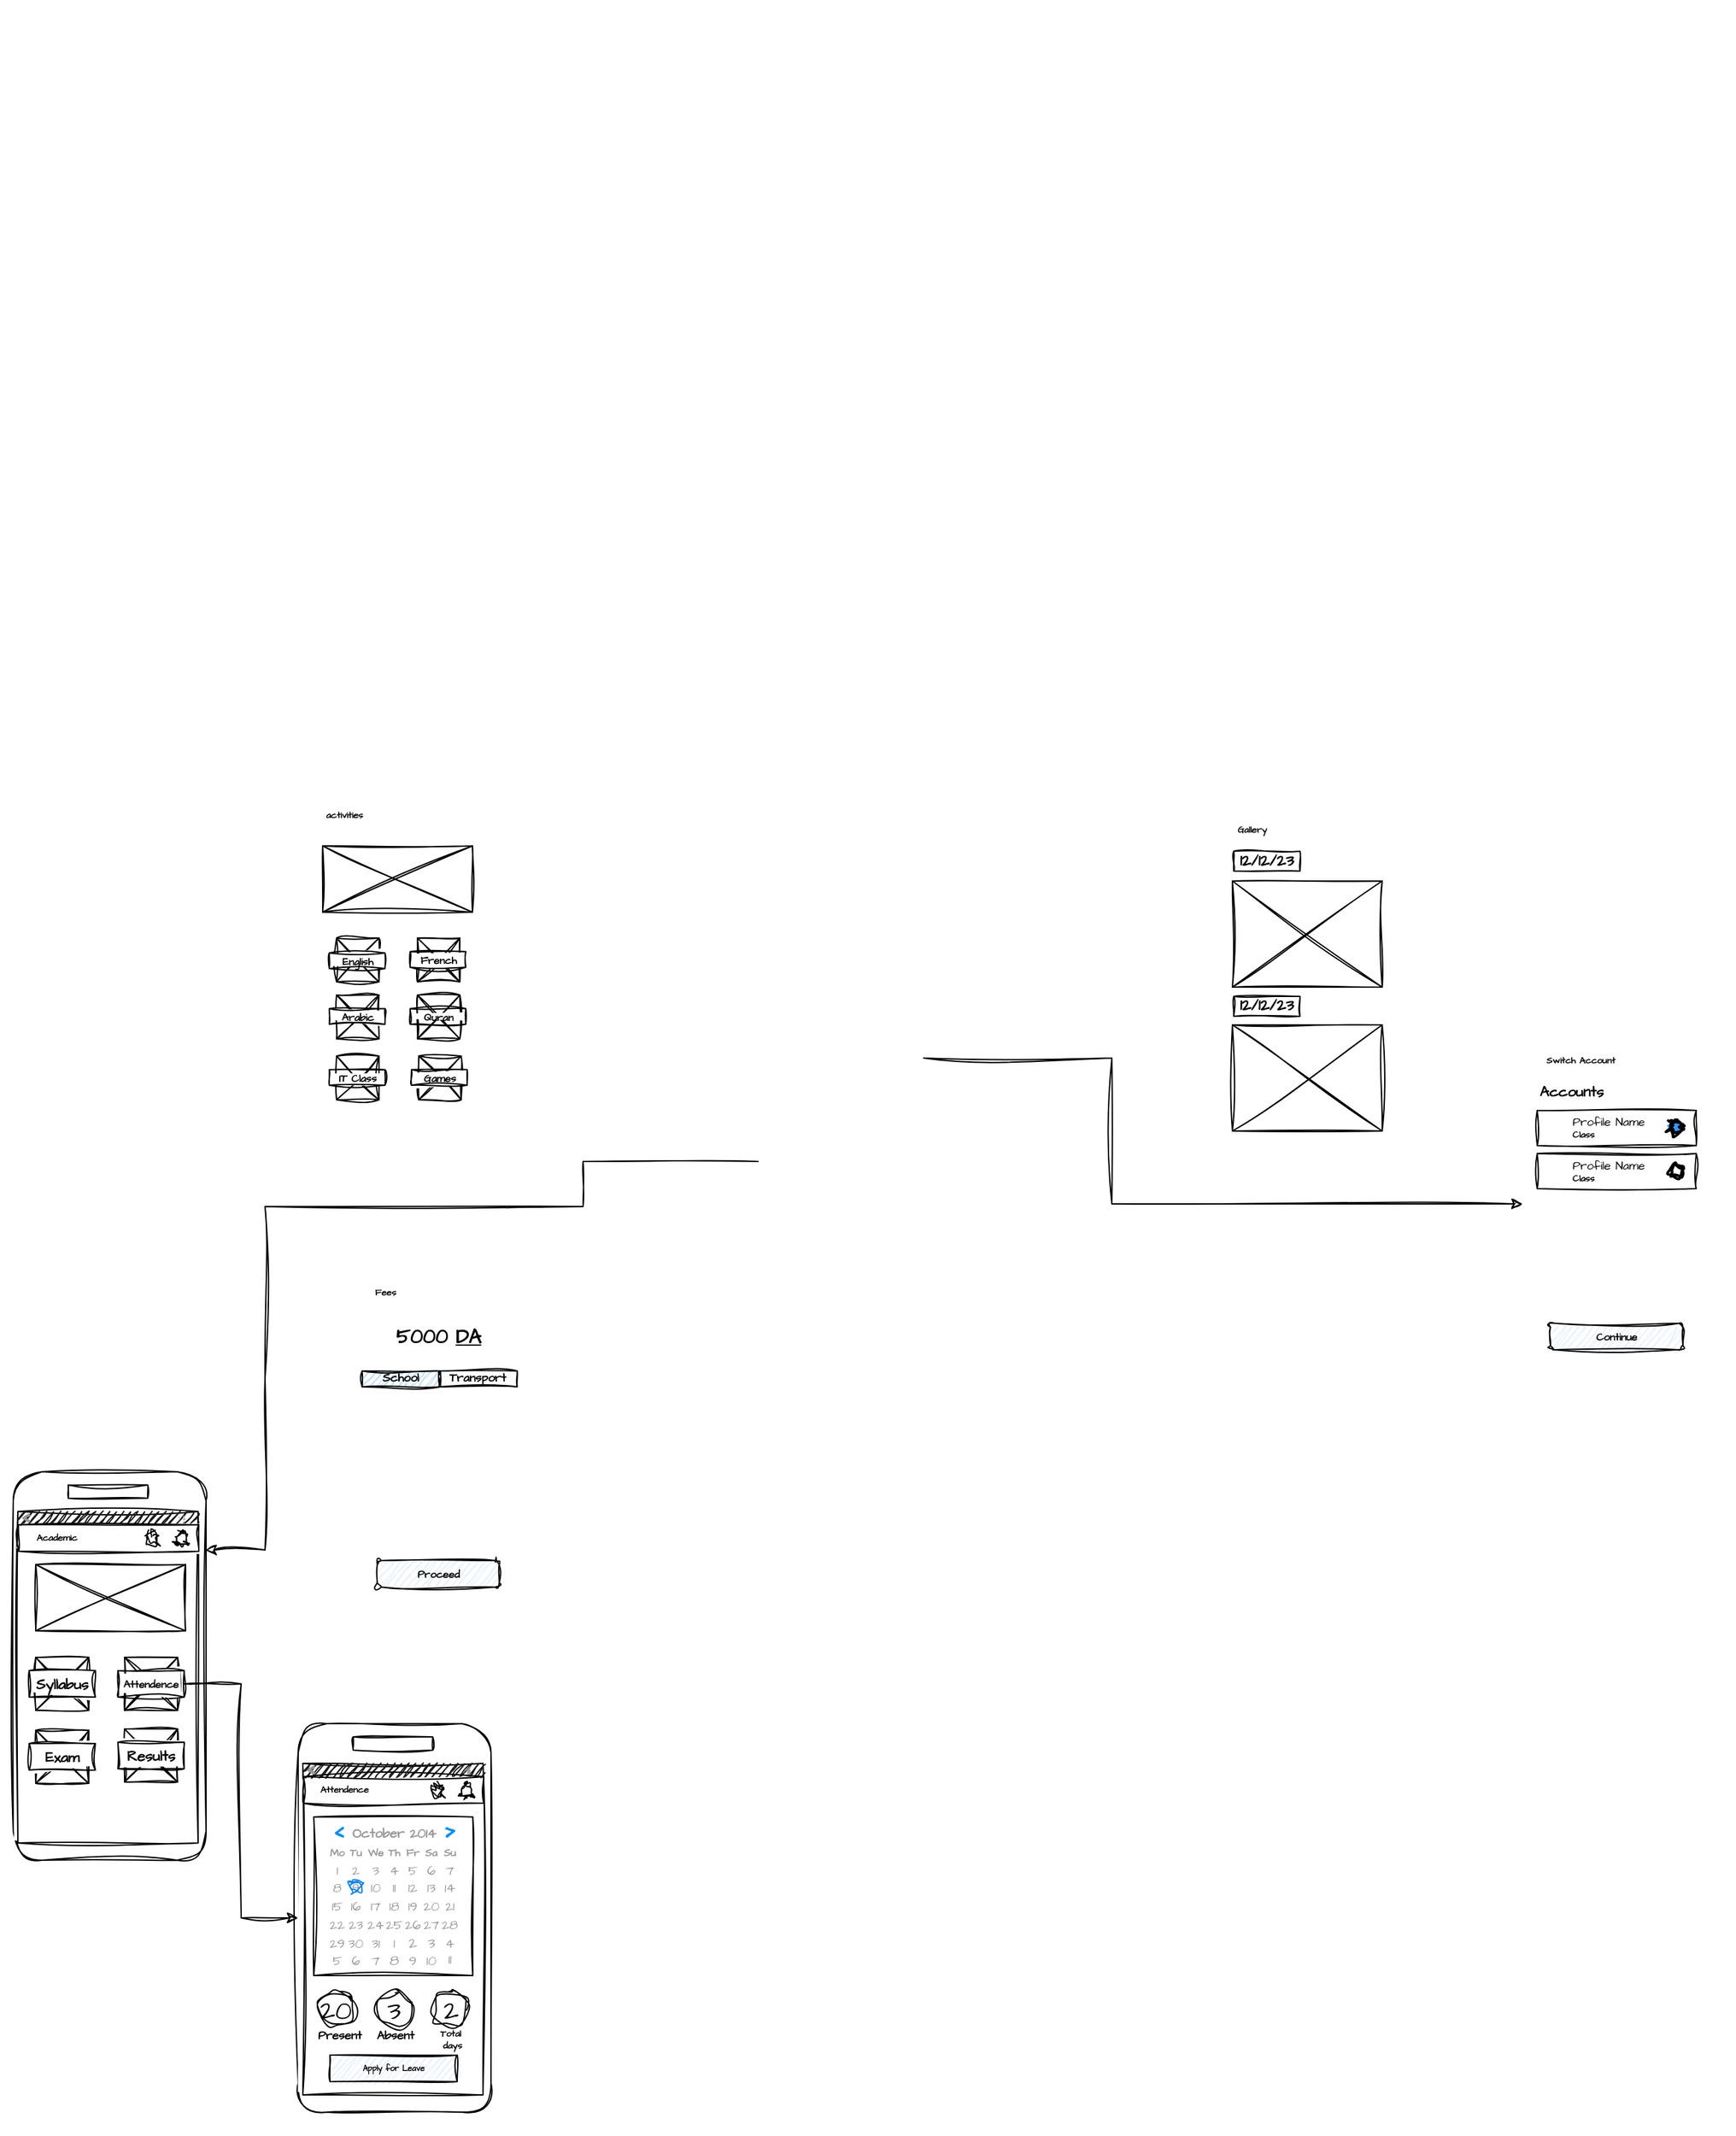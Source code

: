 <mxfile version="21.2.4" type="github">
  <diagram name="Page-1" id="SdLfol6Z8dMwUzgZrJY0">
    <mxGraphModel dx="336" dy="190" grid="1" gridSize="10" guides="1" tooltips="1" connect="1" arrows="1" fold="1" page="1" pageScale="1" pageWidth="850" pageHeight="1100" math="0" shadow="0">
      <root>
        <mxCell id="0" />
        <mxCell id="1" parent="0" />
        <mxCell id="r5_HSoaolSMguyaTFb34-1" value="" style="shape=image;imageAspect=0;aspect=fixed;verticalLabelPosition=bottom;verticalAlign=top;sketch=1;hachureGap=4;jiggle=2;curveFitting=1;fontFamily=Architects Daughter;fontSource=https%3A%2F%2Ffonts.googleapis.com%2Fcss%3Ffamily%3DArchitects%2BDaughter;fontSize=20;image=https://raw.githubusercontent.com/realpotatobean/realpotatobean/main/wirefram%20app%20your%20angels%20garden.png;movable=0;resizable=0;rotatable=0;deletable=0;editable=0;locked=1;connectable=0;" parent="1" vertex="1">
          <mxGeometry x="200" y="30" width="1308.87" height="1470" as="geometry" />
        </mxCell>
        <mxCell id="XLNwENEWXN-acG2qOnhf-13" value="" style="group" parent="1" vertex="1" connectable="0">
          <mxGeometry x="461" y="737.5" width="39.5" height="33" as="geometry" />
        </mxCell>
        <mxCell id="XLNwENEWXN-acG2qOnhf-2" value="" style="rounded=0;whiteSpace=wrap;html=1;sketch=1;hachureGap=4;jiggle=2;curveFitting=1;fontFamily=Architects Daughter;fontSource=https%3A%2F%2Ffonts.googleapis.com%2Fcss%3Ffamily%3DArchitects%2BDaughter;fontSize=20;" parent="XLNwENEWXN-acG2qOnhf-13" vertex="1">
          <mxGeometry x="-7" width="32" height="33" as="geometry" />
        </mxCell>
        <mxCell id="XLNwENEWXN-acG2qOnhf-8" value="" style="endArrow=none;html=1;rounded=0;sketch=1;hachureGap=4;jiggle=2;curveFitting=1;fontFamily=Architects Daughter;fontSource=https%3A%2F%2Ffonts.googleapis.com%2Fcss%3Ffamily%3DArchitects%2BDaughter;fontSize=16;entryX=1;entryY=0;entryDx=0;entryDy=0;exitX=0;exitY=1;exitDx=0;exitDy=0;" parent="XLNwENEWXN-acG2qOnhf-13" source="XLNwENEWXN-acG2qOnhf-2" target="XLNwENEWXN-acG2qOnhf-2" edge="1">
          <mxGeometry width="50" height="50" relative="1" as="geometry">
            <mxPoint x="-5" y="33" as="sourcePoint" />
            <mxPoint x="17" y="13" as="targetPoint" />
          </mxGeometry>
        </mxCell>
        <mxCell id="XLNwENEWXN-acG2qOnhf-9" value="" style="endArrow=none;html=1;rounded=0;sketch=1;hachureGap=4;jiggle=2;curveFitting=1;fontFamily=Architects Daughter;fontSource=https%3A%2F%2Ffonts.googleapis.com%2Fcss%3Ffamily%3DArchitects%2BDaughter;fontSize=16;entryX=1;entryY=1;entryDx=0;entryDy=0;exitX=0;exitY=0;exitDx=0;exitDy=0;" parent="XLNwENEWXN-acG2qOnhf-13" source="XLNwENEWXN-acG2qOnhf-2" target="XLNwENEWXN-acG2qOnhf-2" edge="1">
          <mxGeometry width="50" height="50" relative="1" as="geometry">
            <mxPoint x="3" y="43" as="sourcePoint" />
            <mxPoint x="35" y="10" as="targetPoint" />
          </mxGeometry>
        </mxCell>
        <mxCell id="XLNwENEWXN-acG2qOnhf-26" value="&lt;font style=&quot;font-size: 8px;&quot;&gt;English&lt;/font&gt;" style="rounded=0;whiteSpace=wrap;html=1;sketch=1;hachureGap=4;jiggle=2;curveFitting=1;fontFamily=Architects Daughter;fontSource=https%3A%2F%2Ffonts.googleapis.com%2Fcss%3Ffamily%3DArchitects%2BDaughter;fontSize=8;fontStyle=1" parent="XLNwENEWXN-acG2qOnhf-13" vertex="1">
          <mxGeometry x="-12.5" y="11.25" width="42" height="11.75" as="geometry" />
        </mxCell>
        <mxCell id="XLNwENEWXN-acG2qOnhf-28" value="" style="group" parent="1" vertex="1" connectable="0">
          <mxGeometry x="515" y="737.5" width="39.5" height="33" as="geometry" />
        </mxCell>
        <mxCell id="XLNwENEWXN-acG2qOnhf-29" value="" style="rounded=0;whiteSpace=wrap;html=1;sketch=1;hachureGap=4;jiggle=2;curveFitting=1;fontFamily=Architects Daughter;fontSource=https%3A%2F%2Ffonts.googleapis.com%2Fcss%3Ffamily%3DArchitects%2BDaughter;fontSize=20;" parent="XLNwENEWXN-acG2qOnhf-28" vertex="1">
          <mxGeometry width="32" height="33" as="geometry" />
        </mxCell>
        <mxCell id="XLNwENEWXN-acG2qOnhf-30" value="" style="endArrow=none;html=1;rounded=0;sketch=1;hachureGap=4;jiggle=2;curveFitting=1;fontFamily=Architects Daughter;fontSource=https%3A%2F%2Ffonts.googleapis.com%2Fcss%3Ffamily%3DArchitects%2BDaughter;fontSize=16;entryX=1;entryY=0;entryDx=0;entryDy=0;exitX=0;exitY=1;exitDx=0;exitDy=0;" parent="XLNwENEWXN-acG2qOnhf-28" source="XLNwENEWXN-acG2qOnhf-29" target="XLNwENEWXN-acG2qOnhf-29" edge="1">
          <mxGeometry width="50" height="50" relative="1" as="geometry">
            <mxPoint x="2" y="33" as="sourcePoint" />
            <mxPoint x="24" y="13" as="targetPoint" />
          </mxGeometry>
        </mxCell>
        <mxCell id="XLNwENEWXN-acG2qOnhf-31" value="" style="endArrow=none;html=1;rounded=0;sketch=1;hachureGap=4;jiggle=2;curveFitting=1;fontFamily=Architects Daughter;fontSource=https%3A%2F%2Ffonts.googleapis.com%2Fcss%3Ffamily%3DArchitects%2BDaughter;fontSize=16;entryX=1;entryY=1;entryDx=0;entryDy=0;exitX=0;exitY=0;exitDx=0;exitDy=0;" parent="XLNwENEWXN-acG2qOnhf-28" source="XLNwENEWXN-acG2qOnhf-29" target="XLNwENEWXN-acG2qOnhf-29" edge="1">
          <mxGeometry width="50" height="50" relative="1" as="geometry">
            <mxPoint x="10" y="43" as="sourcePoint" />
            <mxPoint x="42" y="10" as="targetPoint" />
          </mxGeometry>
        </mxCell>
        <mxCell id="XLNwENEWXN-acG2qOnhf-32" value="&lt;font style=&quot;font-size: 8px;&quot;&gt;French&lt;/font&gt;" style="rounded=0;whiteSpace=wrap;html=1;sketch=1;hachureGap=4;jiggle=2;curveFitting=1;fontFamily=Architects Daughter;fontSource=https%3A%2F%2Ffonts.googleapis.com%2Fcss%3Ffamily%3DArchitects%2BDaughter;fontSize=8;fontStyle=1" parent="XLNwENEWXN-acG2qOnhf-28" vertex="1">
          <mxGeometry x="-5.5" y="10.25" width="42" height="11.75" as="geometry" />
        </mxCell>
        <mxCell id="XLNwENEWXN-acG2qOnhf-33" value="" style="group" parent="1" vertex="1" connectable="0">
          <mxGeometry x="463" y="780.5" width="39.5" height="33" as="geometry" />
        </mxCell>
        <mxCell id="XLNwENEWXN-acG2qOnhf-34" value="" style="rounded=0;whiteSpace=wrap;html=1;sketch=1;hachureGap=4;jiggle=2;curveFitting=1;fontFamily=Architects Daughter;fontSource=https%3A%2F%2Ffonts.googleapis.com%2Fcss%3Ffamily%3DArchitects%2BDaughter;fontSize=20;" parent="XLNwENEWXN-acG2qOnhf-33" vertex="1">
          <mxGeometry x="-9" width="32" height="33" as="geometry" />
        </mxCell>
        <mxCell id="XLNwENEWXN-acG2qOnhf-35" value="" style="endArrow=none;html=1;rounded=0;sketch=1;hachureGap=4;jiggle=2;curveFitting=1;fontFamily=Architects Daughter;fontSource=https%3A%2F%2Ffonts.googleapis.com%2Fcss%3Ffamily%3DArchitects%2BDaughter;fontSize=16;entryX=1;entryY=0;entryDx=0;entryDy=0;exitX=0;exitY=1;exitDx=0;exitDy=0;" parent="XLNwENEWXN-acG2qOnhf-33" source="XLNwENEWXN-acG2qOnhf-34" target="XLNwENEWXN-acG2qOnhf-34" edge="1">
          <mxGeometry width="50" height="50" relative="1" as="geometry">
            <mxPoint x="-7" y="33" as="sourcePoint" />
            <mxPoint x="15" y="13" as="targetPoint" />
          </mxGeometry>
        </mxCell>
        <mxCell id="XLNwENEWXN-acG2qOnhf-36" value="" style="endArrow=none;html=1;rounded=0;sketch=1;hachureGap=4;jiggle=2;curveFitting=1;fontFamily=Architects Daughter;fontSource=https%3A%2F%2Ffonts.googleapis.com%2Fcss%3Ffamily%3DArchitects%2BDaughter;fontSize=16;entryX=1;entryY=1;entryDx=0;entryDy=0;exitX=0;exitY=0;exitDx=0;exitDy=0;" parent="XLNwENEWXN-acG2qOnhf-33" source="XLNwENEWXN-acG2qOnhf-34" target="XLNwENEWXN-acG2qOnhf-34" edge="1">
          <mxGeometry width="50" height="50" relative="1" as="geometry">
            <mxPoint x="1" y="43" as="sourcePoint" />
            <mxPoint x="33" y="10" as="targetPoint" />
          </mxGeometry>
        </mxCell>
        <mxCell id="XLNwENEWXN-acG2qOnhf-37" value="&lt;font style=&quot;font-size: 8px;&quot;&gt;Arabic&lt;br style=&quot;font-size: 8px;&quot;&gt;&lt;/font&gt;" style="rounded=0;whiteSpace=wrap;html=1;sketch=1;hachureGap=4;jiggle=2;curveFitting=1;fontFamily=Architects Daughter;fontSource=https%3A%2F%2Ffonts.googleapis.com%2Fcss%3Ffamily%3DArchitects%2BDaughter;fontSize=8;fontStyle=1" parent="XLNwENEWXN-acG2qOnhf-33" vertex="1">
          <mxGeometry x="-14.5" y="10.25" width="42" height="11.75" as="geometry" />
        </mxCell>
        <mxCell id="XLNwENEWXN-acG2qOnhf-38" value="" style="group;fontSize=13;" parent="1" vertex="1" connectable="0">
          <mxGeometry x="511" y="780.5" width="39.5" height="33" as="geometry" />
        </mxCell>
        <mxCell id="XLNwENEWXN-acG2qOnhf-39" value="" style="rounded=0;whiteSpace=wrap;html=1;sketch=1;hachureGap=4;jiggle=2;curveFitting=1;fontFamily=Architects Daughter;fontSource=https%3A%2F%2Ffonts.googleapis.com%2Fcss%3Ffamily%3DArchitects%2BDaughter;fontSize=20;" parent="XLNwENEWXN-acG2qOnhf-38" vertex="1">
          <mxGeometry x="4" width="32" height="33" as="geometry" />
        </mxCell>
        <mxCell id="XLNwENEWXN-acG2qOnhf-40" value="" style="endArrow=none;html=1;rounded=0;sketch=1;hachureGap=4;jiggle=2;curveFitting=1;fontFamily=Architects Daughter;fontSource=https%3A%2F%2Ffonts.googleapis.com%2Fcss%3Ffamily%3DArchitects%2BDaughter;fontSize=16;entryX=1;entryY=0;entryDx=0;entryDy=0;exitX=0;exitY=1;exitDx=0;exitDy=0;" parent="XLNwENEWXN-acG2qOnhf-38" source="XLNwENEWXN-acG2qOnhf-39" target="XLNwENEWXN-acG2qOnhf-39" edge="1">
          <mxGeometry width="50" height="50" relative="1" as="geometry">
            <mxPoint x="6" y="33" as="sourcePoint" />
            <mxPoint x="28" y="13" as="targetPoint" />
          </mxGeometry>
        </mxCell>
        <mxCell id="XLNwENEWXN-acG2qOnhf-41" value="" style="endArrow=none;html=1;rounded=0;sketch=1;hachureGap=4;jiggle=2;curveFitting=1;fontFamily=Architects Daughter;fontSource=https%3A%2F%2Ffonts.googleapis.com%2Fcss%3Ffamily%3DArchitects%2BDaughter;fontSize=16;entryX=1;entryY=1;entryDx=0;entryDy=0;exitX=0;exitY=0;exitDx=0;exitDy=0;" parent="XLNwENEWXN-acG2qOnhf-38" source="XLNwENEWXN-acG2qOnhf-39" target="XLNwENEWXN-acG2qOnhf-39" edge="1">
          <mxGeometry width="50" height="50" relative="1" as="geometry">
            <mxPoint x="14" y="43" as="sourcePoint" />
            <mxPoint x="46" y="10" as="targetPoint" />
          </mxGeometry>
        </mxCell>
        <mxCell id="XLNwENEWXN-acG2qOnhf-42" value="&lt;font style=&quot;font-size: 8px;&quot;&gt;Quran&lt;/font&gt;" style="rounded=0;whiteSpace=wrap;html=1;sketch=1;hachureGap=4;jiggle=2;curveFitting=1;fontFamily=Architects Daughter;fontSource=https%3A%2F%2Ffonts.googleapis.com%2Fcss%3Ffamily%3DArchitects%2BDaughter;fontSize=8;fontStyle=1" parent="XLNwENEWXN-acG2qOnhf-38" vertex="1">
          <mxGeometry x="-1.5" y="10.25" width="42" height="11.75" as="geometry" />
        </mxCell>
        <mxCell id="XLNwENEWXN-acG2qOnhf-46" value="" style="rounded=0;whiteSpace=wrap;html=1;sketch=1;hachureGap=4;jiggle=2;curveFitting=1;fontFamily=Architects Daughter;fontSource=https%3A%2F%2Ffonts.googleapis.com%2Fcss%3Ffamily%3DArchitects%2BDaughter;fontSize=20;" parent="1" vertex="1">
          <mxGeometry x="454" y="826.5" width="32" height="33" as="geometry" />
        </mxCell>
        <mxCell id="XLNwENEWXN-acG2qOnhf-47" value="" style="endArrow=none;html=1;rounded=0;sketch=1;hachureGap=4;jiggle=2;curveFitting=1;fontFamily=Architects Daughter;fontSource=https%3A%2F%2Ffonts.googleapis.com%2Fcss%3Ffamily%3DArchitects%2BDaughter;fontSize=16;entryX=1;entryY=0;entryDx=0;entryDy=0;exitX=0;exitY=1;exitDx=0;exitDy=0;" parent="1" source="XLNwENEWXN-acG2qOnhf-46" target="XLNwENEWXN-acG2qOnhf-46" edge="1">
          <mxGeometry width="50" height="50" relative="1" as="geometry">
            <mxPoint x="456" y="859.5" as="sourcePoint" />
            <mxPoint x="478" y="839.5" as="targetPoint" />
          </mxGeometry>
        </mxCell>
        <mxCell id="XLNwENEWXN-acG2qOnhf-48" value="" style="endArrow=none;html=1;rounded=0;sketch=1;hachureGap=4;jiggle=2;curveFitting=1;fontFamily=Architects Daughter;fontSource=https%3A%2F%2Ffonts.googleapis.com%2Fcss%3Ffamily%3DArchitects%2BDaughter;fontSize=16;entryX=1;entryY=1;entryDx=0;entryDy=0;exitX=0;exitY=0;exitDx=0;exitDy=0;" parent="1" source="XLNwENEWXN-acG2qOnhf-46" target="XLNwENEWXN-acG2qOnhf-46" edge="1">
          <mxGeometry width="50" height="50" relative="1" as="geometry">
            <mxPoint x="464" y="869.5" as="sourcePoint" />
            <mxPoint x="496" y="836.5" as="targetPoint" />
          </mxGeometry>
        </mxCell>
        <mxCell id="XLNwENEWXN-acG2qOnhf-49" value="IT Class" style="rounded=0;whiteSpace=wrap;html=1;sketch=1;hachureGap=4;jiggle=2;curveFitting=1;fontFamily=Architects Daughter;fontSource=https%3A%2F%2Ffonts.googleapis.com%2Fcss%3Ffamily%3DArchitects%2BDaughter;fontSize=8;fontStyle=1" parent="1" vertex="1">
          <mxGeometry x="448.5" y="836.75" width="42" height="11.75" as="geometry" />
        </mxCell>
        <mxCell id="XLNwENEWXN-acG2qOnhf-50" value="" style="rounded=0;whiteSpace=wrap;html=1;sketch=1;hachureGap=4;jiggle=2;curveFitting=1;fontFamily=Architects Daughter;fontSource=https%3A%2F%2Ffonts.googleapis.com%2Fcss%3Ffamily%3DArchitects%2BDaughter;fontSize=20;" parent="1" vertex="1">
          <mxGeometry x="516" y="826.5" width="32" height="33" as="geometry" />
        </mxCell>
        <mxCell id="XLNwENEWXN-acG2qOnhf-51" value="" style="endArrow=none;html=1;rounded=0;sketch=1;hachureGap=4;jiggle=2;curveFitting=1;fontFamily=Architects Daughter;fontSource=https%3A%2F%2Ffonts.googleapis.com%2Fcss%3Ffamily%3DArchitects%2BDaughter;fontSize=16;entryX=1;entryY=0;entryDx=0;entryDy=0;exitX=0;exitY=1;exitDx=0;exitDy=0;" parent="1" source="XLNwENEWXN-acG2qOnhf-50" target="XLNwENEWXN-acG2qOnhf-50" edge="1">
          <mxGeometry width="50" height="50" relative="1" as="geometry">
            <mxPoint x="518" y="859.5" as="sourcePoint" />
            <mxPoint x="540" y="839.5" as="targetPoint" />
          </mxGeometry>
        </mxCell>
        <mxCell id="XLNwENEWXN-acG2qOnhf-52" value="" style="endArrow=none;html=1;rounded=0;sketch=1;hachureGap=4;jiggle=2;curveFitting=1;fontFamily=Architects Daughter;fontSource=https%3A%2F%2Ffonts.googleapis.com%2Fcss%3Ffamily%3DArchitects%2BDaughter;fontSize=16;entryX=1;entryY=1;entryDx=0;entryDy=0;exitX=0;exitY=0;exitDx=0;exitDy=0;" parent="1" source="XLNwENEWXN-acG2qOnhf-50" target="XLNwENEWXN-acG2qOnhf-50" edge="1">
          <mxGeometry width="50" height="50" relative="1" as="geometry">
            <mxPoint x="526" y="869.5" as="sourcePoint" />
            <mxPoint x="558" y="836.5" as="targetPoint" />
          </mxGeometry>
        </mxCell>
        <mxCell id="XLNwENEWXN-acG2qOnhf-53" value="&lt;font style=&quot;font-size: 8px;&quot;&gt;Games&lt;/font&gt;" style="rounded=0;whiteSpace=wrap;html=1;sketch=1;hachureGap=4;jiggle=2;curveFitting=1;fontFamily=Architects Daughter;fontSource=https%3A%2F%2Ffonts.googleapis.com%2Fcss%3Ffamily%3DArchitects%2BDaughter;fontSize=8;fontStyle=1" parent="1" vertex="1">
          <mxGeometry x="510.5" y="836.75" width="42" height="11.75" as="geometry" />
        </mxCell>
        <mxCell id="XLNwENEWXN-acG2qOnhf-64" value="" style="whiteSpace=wrap;html=1;aspect=fixed;sketch=1;hachureGap=4;jiggle=2;curveFitting=1;fontFamily=Architects Daughter;fontSource=https%3A%2F%2Ffonts.googleapis.com%2Fcss%3Ffamily%3DArchitects%2BDaughter;fontSize=20;strokeColor=none;movable=0;resizable=0;rotatable=0;deletable=0;editable=0;locked=1;connectable=0;" parent="1" vertex="1">
          <mxGeometry x="433" y="639" width="13" height="13" as="geometry" />
        </mxCell>
        <mxCell id="XLNwENEWXN-acG2qOnhf-58" value="" style="shape=image;html=1;verticalAlign=top;verticalLabelPosition=bottom;labelBackgroundColor=#ffffff;imageAspect=0;aspect=fixed;image=https://cdn4.iconfinder.com/data/icons/evil-icons-user-interface/64/arrow_left2-128.png;sketch=1;hachureGap=4;jiggle=2;curveFitting=1;fontFamily=Architects Daughter;fontSource=https%3A%2F%2Ffonts.googleapis.com%2Fcss%3Ffamily%3DArchitects%2BDaughter;fontSize=20;" parent="1" vertex="1">
          <mxGeometry x="433" y="639" width="13" height="13" as="geometry" />
        </mxCell>
        <mxCell id="XLNwENEWXN-acG2qOnhf-59" value="activities" style="text;html=1;strokeColor=none;fillColor=none;align=center;verticalAlign=middle;whiteSpace=wrap;rounded=0;fontSize=7;fontFamily=Architects Daughter;fontStyle=1" parent="1" vertex="1">
          <mxGeometry x="445" y="640.5" width="30" height="8" as="geometry" />
        </mxCell>
        <mxCell id="XLNwENEWXN-acG2qOnhf-65" value="" style="group;movable=1;resizable=1;rotatable=1;deletable=1;editable=1;locked=0;connectable=1;" parent="1" vertex="1" connectable="0">
          <mxGeometry x="210" y="1140" width="145.5" height="293" as="geometry" />
        </mxCell>
        <mxCell id="XLNwENEWXN-acG2qOnhf-60" value="" style="rounded=1;whiteSpace=wrap;html=1;sketch=1;hachureGap=4;jiggle=2;curveFitting=1;fontFamily=Architects Daughter;fontSource=https%3A%2F%2Ffonts.googleapis.com%2Fcss%3Ffamily%3DArchitects%2BDaughter;fontSize=20;movable=1;resizable=1;rotatable=1;deletable=1;editable=1;locked=0;connectable=1;" parent="XLNwENEWXN-acG2qOnhf-65" vertex="1">
          <mxGeometry width="145.5" height="293" as="geometry" />
        </mxCell>
        <mxCell id="XLNwENEWXN-acG2qOnhf-61" value="" style="rounded=0;whiteSpace=wrap;html=1;sketch=1;hachureGap=4;jiggle=2;curveFitting=1;fontFamily=Architects Daughter;fontSource=https%3A%2F%2Ffonts.googleapis.com%2Fcss%3Ffamily%3DArchitects%2BDaughter;fontSize=20;movable=1;resizable=1;rotatable=1;deletable=1;editable=1;locked=0;connectable=1;" parent="XLNwENEWXN-acG2qOnhf-65" vertex="1">
          <mxGeometry x="3.5" y="30" width="136" height="250" as="geometry" />
        </mxCell>
        <mxCell id="XLNwENEWXN-acG2qOnhf-63" value="" style="rounded=0;whiteSpace=wrap;html=1;sketch=1;hachureGap=4;jiggle=2;curveFitting=1;fontFamily=Architects Daughter;fontSource=https%3A%2F%2Ffonts.googleapis.com%2Fcss%3Ffamily%3DArchitects%2BDaughter;fontSize=20;movable=1;resizable=1;rotatable=1;deletable=1;editable=1;locked=0;connectable=1;" parent="XLNwENEWXN-acG2qOnhf-65" vertex="1">
          <mxGeometry x="41.5" y="10" width="60" height="10" as="geometry" />
        </mxCell>
        <mxCell id="XLNwENEWXN-acG2qOnhf-66" value="" style="endArrow=classic;html=1;rounded=0;sketch=1;hachureGap=4;jiggle=2;curveFitting=1;fontFamily=Architects Daughter;fontSource=https%3A%2F%2Ffonts.googleapis.com%2Fcss%3Ffamily%3DArchitects%2BDaughter;fontSize=16;entryX=0.997;entryY=0.202;entryDx=0;entryDy=0;entryPerimeter=0;" parent="1" target="XLNwENEWXN-acG2qOnhf-60" edge="1">
          <mxGeometry width="50" height="50" relative="1" as="geometry">
            <mxPoint x="772" y="906" as="sourcePoint" />
            <mxPoint x="420" y="1110" as="targetPoint" />
            <Array as="points">
              <mxPoint x="640" y="906" />
              <mxPoint x="640" y="940" />
              <mxPoint x="400" y="940" />
              <mxPoint x="400" y="1070" />
              <mxPoint x="400" y="1199" />
            </Array>
          </mxGeometry>
        </mxCell>
        <mxCell id="XLNwENEWXN-acG2qOnhf-68" value="" style="strokeWidth=1;html=1;shadow=0;dashed=0;shape=mxgraph.android.action_bar;fillColor=#1A1A1A;strokeColor=#c0c0c0;strokeWidth=2;fontColor=#FFFFFF;whiteSpace=wrap;sketch=1;hachureGap=4;jiggle=2;curveFitting=1;fontFamily=Architects Daughter;fontSource=https%3A%2F%2Ffonts.googleapis.com%2Fcss%3Ffamily%3DArchitects%2BDaughter;fontSize=20;movable=1;resizable=1;rotatable=1;deletable=1;editable=1;locked=0;connectable=1;" parent="1" vertex="1">
          <mxGeometry x="214" y="1170" width="136" height="10" as="geometry" />
        </mxCell>
        <mxCell id="XLNwENEWXN-acG2qOnhf-69" value="" style="rounded=0;whiteSpace=wrap;html=1;sketch=1;hachureGap=4;jiggle=2;curveFitting=1;fontFamily=Architects Daughter;fontSource=https%3A%2F%2Ffonts.googleapis.com%2Fcss%3Ffamily%3DArchitects%2BDaughter;fontSize=20;movable=1;resizable=1;rotatable=1;deletable=1;editable=1;locked=0;connectable=1;" parent="1" vertex="1">
          <mxGeometry x="214" y="1180" width="136" height="20" as="geometry" />
        </mxCell>
        <mxCell id="XLNwENEWXN-acG2qOnhf-70" value="" style="html=1;verticalLabelPosition=bottom;align=center;labelBackgroundColor=#ffffff;verticalAlign=top;strokeWidth=1;strokeColor=#000000;shadow=0;dashed=0;shape=mxgraph.ios7.icons.bell;sketch=1;hachureGap=4;jiggle=2;curveFitting=1;fontFamily=Architects Daughter;fontSource=https%3A%2F%2Ffonts.googleapis.com%2Fcss%3Ffamily%3DArchitects%2BDaughter;fontSize=20;movable=1;resizable=1;rotatable=1;deletable=1;editable=1;locked=0;connectable=1;" parent="1" vertex="1">
          <mxGeometry x="332" y="1185" width="10" height="10" as="geometry" />
        </mxCell>
        <mxCell id="XLNwENEWXN-acG2qOnhf-71" value="" style="html=1;verticalLabelPosition=bottom;align=center;labelBackgroundColor=#ffffff;verticalAlign=top;strokeWidth=1;strokeColor=#000000;shadow=0;dashed=0;shape=mxgraph.ios7.icons.looking_glass;sketch=1;hachureGap=4;jiggle=2;curveFitting=1;fontFamily=Architects Daughter;fontSource=https%3A%2F%2Ffonts.googleapis.com%2Fcss%3Ffamily%3DArchitects%2BDaughter;fontSize=20;movable=1;resizable=1;rotatable=1;deletable=1;editable=1;locked=0;connectable=1;" parent="1" vertex="1">
          <mxGeometry x="311" y="1186" width="10" height="10" as="geometry" />
        </mxCell>
        <mxCell id="XLNwENEWXN-acG2qOnhf-73" value="" style="shape=image;html=1;verticalAlign=top;verticalLabelPosition=bottom;labelBackgroundColor=#ffffff;imageAspect=0;aspect=fixed;image=https://cdn4.iconfinder.com/data/icons/evil-icons-user-interface/64/arrow_left2-128.png;sketch=1;hachureGap=4;jiggle=2;curveFitting=1;fontFamily=Architects Daughter;fontSource=https%3A%2F%2Ffonts.googleapis.com%2Fcss%3Ffamily%3DArchitects%2BDaughter;fontSize=20;movable=1;resizable=1;rotatable=1;deletable=1;editable=1;locked=0;connectable=1;" parent="1" vertex="1">
          <mxGeometry x="214" y="1183.5" width="13" height="13" as="geometry" />
        </mxCell>
        <mxCell id="XLNwENEWXN-acG2qOnhf-74" value="Academic" style="text;html=1;strokeColor=none;fillColor=none;align=center;verticalAlign=middle;whiteSpace=wrap;rounded=0;fontSize=7;fontFamily=Architects Daughter;fontStyle=1;movable=1;resizable=1;rotatable=1;deletable=1;editable=1;locked=0;connectable=1;" parent="1" vertex="1">
          <mxGeometry x="228" y="1186" width="30" height="8" as="geometry" />
        </mxCell>
        <mxCell id="XLNwENEWXN-acG2qOnhf-75" value="" style="rounded=0;whiteSpace=wrap;html=1;sketch=1;hachureGap=4;jiggle=2;curveFitting=1;fontFamily=Architects Daughter;fontSource=https%3A%2F%2Ffonts.googleapis.com%2Fcss%3Ffamily%3DArchitects%2BDaughter;fontSize=20;movable=1;resizable=1;rotatable=1;deletable=1;editable=1;locked=0;connectable=1;" parent="1" vertex="1">
          <mxGeometry x="227" y="1210" width="113" height="50" as="geometry" />
        </mxCell>
        <mxCell id="XLNwENEWXN-acG2qOnhf-76" value="" style="endArrow=none;html=1;rounded=0;sketch=1;hachureGap=4;jiggle=2;curveFitting=1;fontFamily=Architects Daughter;fontSource=https%3A%2F%2Ffonts.googleapis.com%2Fcss%3Ffamily%3DArchitects%2BDaughter;fontSize=16;entryX=1;entryY=0;entryDx=0;entryDy=0;exitX=0;exitY=1;exitDx=0;exitDy=0;movable=1;resizable=1;rotatable=1;deletable=1;editable=1;locked=0;connectable=1;" parent="1" source="XLNwENEWXN-acG2qOnhf-75" target="XLNwENEWXN-acG2qOnhf-75" edge="1">
          <mxGeometry width="50" height="50" relative="1" as="geometry">
            <mxPoint x="220" y="1340" as="sourcePoint" />
            <mxPoint x="270" y="1290" as="targetPoint" />
          </mxGeometry>
        </mxCell>
        <mxCell id="XLNwENEWXN-acG2qOnhf-77" value="" style="endArrow=none;html=1;rounded=0;sketch=1;hachureGap=4;jiggle=2;curveFitting=1;fontFamily=Architects Daughter;fontSource=https%3A%2F%2Ffonts.googleapis.com%2Fcss%3Ffamily%3DArchitects%2BDaughter;fontSize=16;entryX=1;entryY=1;entryDx=0;entryDy=0;exitX=0;exitY=0;exitDx=0;exitDy=0;movable=1;resizable=1;rotatable=1;deletable=1;editable=1;locked=0;connectable=1;" parent="1" source="XLNwENEWXN-acG2qOnhf-75" target="XLNwENEWXN-acG2qOnhf-75" edge="1">
          <mxGeometry width="50" height="50" relative="1" as="geometry">
            <mxPoint x="237" y="1270" as="sourcePoint" />
            <mxPoint x="350" y="1220" as="targetPoint" />
          </mxGeometry>
        </mxCell>
        <mxCell id="XLNwENEWXN-acG2qOnhf-82" value="" style="group;movable=1;resizable=1;rotatable=1;deletable=1;editable=1;locked=0;connectable=1;" parent="1" vertex="1" connectable="0">
          <mxGeometry x="222" y="1280" width="50" height="40" as="geometry" />
        </mxCell>
        <mxCell id="XLNwENEWXN-acG2qOnhf-78" value="" style="whiteSpace=wrap;html=1;aspect=fixed;sketch=1;hachureGap=4;jiggle=2;curveFitting=1;fontFamily=Architects Daughter;fontSource=https%3A%2F%2Ffonts.googleapis.com%2Fcss%3Ffamily%3DArchitects%2BDaughter;fontSize=20;movable=1;resizable=1;rotatable=1;deletable=1;editable=1;locked=0;connectable=1;" parent="XLNwENEWXN-acG2qOnhf-82" vertex="1">
          <mxGeometry x="5" width="40" height="40" as="geometry" />
        </mxCell>
        <mxCell id="XLNwENEWXN-acG2qOnhf-79" value="" style="endArrow=none;html=1;rounded=0;sketch=1;hachureGap=4;jiggle=2;curveFitting=1;fontFamily=Architects Daughter;fontSource=https%3A%2F%2Ffonts.googleapis.com%2Fcss%3Ffamily%3DArchitects%2BDaughter;fontSize=16;entryX=1;entryY=0;entryDx=0;entryDy=0;exitX=0;exitY=1;exitDx=0;exitDy=0;movable=1;resizable=1;rotatable=1;deletable=1;editable=1;locked=0;connectable=1;" parent="XLNwENEWXN-acG2qOnhf-82" source="XLNwENEWXN-acG2qOnhf-78" target="XLNwENEWXN-acG2qOnhf-78" edge="1">
          <mxGeometry width="50" height="50" relative="1" as="geometry">
            <mxPoint x="-22" y="110" as="sourcePoint" />
            <mxPoint x="28" y="60" as="targetPoint" />
          </mxGeometry>
        </mxCell>
        <mxCell id="XLNwENEWXN-acG2qOnhf-80" value="" style="endArrow=none;html=1;rounded=0;sketch=1;hachureGap=4;jiggle=2;curveFitting=1;fontFamily=Architects Daughter;fontSource=https%3A%2F%2Ffonts.googleapis.com%2Fcss%3Ffamily%3DArchitects%2BDaughter;fontSize=16;entryX=1;entryY=1;entryDx=0;entryDy=0;exitX=0;exitY=0;exitDx=0;exitDy=0;movable=1;resizable=1;rotatable=1;deletable=1;editable=1;locked=0;connectable=1;" parent="XLNwENEWXN-acG2qOnhf-82" source="XLNwENEWXN-acG2qOnhf-78" target="XLNwENEWXN-acG2qOnhf-78" edge="1">
          <mxGeometry width="50" height="50" relative="1" as="geometry">
            <mxPoint x="15" y="50" as="sourcePoint" />
            <mxPoint x="55" y="10" as="targetPoint" />
          </mxGeometry>
        </mxCell>
        <mxCell id="XLNwENEWXN-acG2qOnhf-81" value="Syllabus" style="rounded=0;whiteSpace=wrap;html=1;sketch=1;hachureGap=4;jiggle=2;curveFitting=1;fontFamily=Architects Daughter;fontSource=https%3A%2F%2Ffonts.googleapis.com%2Fcss%3Ffamily%3DArchitects%2BDaughter;fontSize=11;fontStyle=1;movable=1;resizable=1;rotatable=1;deletable=1;editable=1;locked=0;connectable=1;" parent="XLNwENEWXN-acG2qOnhf-82" vertex="1">
          <mxGeometry y="10" width="50" height="20" as="geometry" />
        </mxCell>
        <mxCell id="XLNwENEWXN-acG2qOnhf-83" value="" style="group;movable=1;resizable=1;rotatable=1;deletable=1;editable=1;locked=0;connectable=1;" parent="1" vertex="1" connectable="0">
          <mxGeometry x="289" y="1280" width="50" height="40" as="geometry" />
        </mxCell>
        <mxCell id="XLNwENEWXN-acG2qOnhf-84" value="" style="whiteSpace=wrap;html=1;aspect=fixed;sketch=1;hachureGap=4;jiggle=2;curveFitting=1;fontFamily=Architects Daughter;fontSource=https%3A%2F%2Ffonts.googleapis.com%2Fcss%3Ffamily%3DArchitects%2BDaughter;fontSize=20;movable=1;resizable=1;rotatable=1;deletable=1;editable=1;locked=0;connectable=1;" parent="XLNwENEWXN-acG2qOnhf-83" vertex="1">
          <mxGeometry x="5" width="40" height="40" as="geometry" />
        </mxCell>
        <mxCell id="XLNwENEWXN-acG2qOnhf-85" value="" style="endArrow=none;html=1;rounded=0;sketch=1;hachureGap=4;jiggle=2;curveFitting=1;fontFamily=Architects Daughter;fontSource=https%3A%2F%2Ffonts.googleapis.com%2Fcss%3Ffamily%3DArchitects%2BDaughter;fontSize=16;entryX=1;entryY=0;entryDx=0;entryDy=0;exitX=0;exitY=1;exitDx=0;exitDy=0;movable=1;resizable=1;rotatable=1;deletable=1;editable=1;locked=0;connectable=1;" parent="XLNwENEWXN-acG2qOnhf-83" source="XLNwENEWXN-acG2qOnhf-84" target="XLNwENEWXN-acG2qOnhf-84" edge="1">
          <mxGeometry width="50" height="50" relative="1" as="geometry">
            <mxPoint x="-22" y="110" as="sourcePoint" />
            <mxPoint x="28" y="60" as="targetPoint" />
          </mxGeometry>
        </mxCell>
        <mxCell id="XLNwENEWXN-acG2qOnhf-86" value="" style="endArrow=none;html=1;rounded=0;sketch=1;hachureGap=4;jiggle=2;curveFitting=1;fontFamily=Architects Daughter;fontSource=https%3A%2F%2Ffonts.googleapis.com%2Fcss%3Ffamily%3DArchitects%2BDaughter;fontSize=16;entryX=1;entryY=1;entryDx=0;entryDy=0;exitX=0;exitY=0;exitDx=0;exitDy=0;movable=1;resizable=1;rotatable=1;deletable=1;editable=1;locked=0;connectable=1;" parent="XLNwENEWXN-acG2qOnhf-83" source="XLNwENEWXN-acG2qOnhf-84" target="XLNwENEWXN-acG2qOnhf-84" edge="1">
          <mxGeometry width="50" height="50" relative="1" as="geometry">
            <mxPoint x="15" y="50" as="sourcePoint" />
            <mxPoint x="55" y="10" as="targetPoint" />
          </mxGeometry>
        </mxCell>
        <mxCell id="XLNwENEWXN-acG2qOnhf-87" value="Attendence" style="rounded=0;whiteSpace=wrap;html=1;sketch=1;hachureGap=4;jiggle=2;curveFitting=1;fontFamily=Architects Daughter;fontSource=https%3A%2F%2Ffonts.googleapis.com%2Fcss%3Ffamily%3DArchitects%2BDaughter;fontSize=8;fontStyle=1;movable=1;resizable=1;rotatable=1;deletable=1;editable=1;locked=0;connectable=1;" parent="XLNwENEWXN-acG2qOnhf-83" vertex="1">
          <mxGeometry y="10" width="50" height="20" as="geometry" />
        </mxCell>
        <mxCell id="XLNwENEWXN-acG2qOnhf-88" value="" style="group;movable=1;resizable=1;rotatable=1;deletable=1;editable=1;locked=0;connectable=1;" parent="1" vertex="1" connectable="0">
          <mxGeometry x="222" y="1335" width="50" height="40" as="geometry" />
        </mxCell>
        <mxCell id="XLNwENEWXN-acG2qOnhf-89" value="" style="whiteSpace=wrap;html=1;aspect=fixed;sketch=1;hachureGap=4;jiggle=2;curveFitting=1;fontFamily=Architects Daughter;fontSource=https%3A%2F%2Ffonts.googleapis.com%2Fcss%3Ffamily%3DArchitects%2BDaughter;fontSize=20;movable=1;resizable=1;rotatable=1;deletable=1;editable=1;locked=0;connectable=1;" parent="XLNwENEWXN-acG2qOnhf-88" vertex="1">
          <mxGeometry x="5" width="40" height="40" as="geometry" />
        </mxCell>
        <mxCell id="XLNwENEWXN-acG2qOnhf-90" value="" style="endArrow=none;html=1;rounded=0;sketch=1;hachureGap=4;jiggle=2;curveFitting=1;fontFamily=Architects Daughter;fontSource=https%3A%2F%2Ffonts.googleapis.com%2Fcss%3Ffamily%3DArchitects%2BDaughter;fontSize=16;entryX=1;entryY=0;entryDx=0;entryDy=0;exitX=0;exitY=1;exitDx=0;exitDy=0;movable=1;resizable=1;rotatable=1;deletable=1;editable=1;locked=0;connectable=1;" parent="XLNwENEWXN-acG2qOnhf-88" source="XLNwENEWXN-acG2qOnhf-89" target="XLNwENEWXN-acG2qOnhf-89" edge="1">
          <mxGeometry width="50" height="50" relative="1" as="geometry">
            <mxPoint x="-22" y="110" as="sourcePoint" />
            <mxPoint x="28" y="60" as="targetPoint" />
          </mxGeometry>
        </mxCell>
        <mxCell id="XLNwENEWXN-acG2qOnhf-91" value="" style="endArrow=none;html=1;rounded=0;sketch=1;hachureGap=4;jiggle=2;curveFitting=1;fontFamily=Architects Daughter;fontSource=https%3A%2F%2Ffonts.googleapis.com%2Fcss%3Ffamily%3DArchitects%2BDaughter;fontSize=16;entryX=1;entryY=1;entryDx=0;entryDy=0;exitX=0;exitY=0;exitDx=0;exitDy=0;movable=1;resizable=1;rotatable=1;deletable=1;editable=1;locked=0;connectable=1;" parent="XLNwENEWXN-acG2qOnhf-88" source="XLNwENEWXN-acG2qOnhf-89" target="XLNwENEWXN-acG2qOnhf-89" edge="1">
          <mxGeometry width="50" height="50" relative="1" as="geometry">
            <mxPoint x="15" y="50" as="sourcePoint" />
            <mxPoint x="55" y="10" as="targetPoint" />
          </mxGeometry>
        </mxCell>
        <mxCell id="XLNwENEWXN-acG2qOnhf-92" value="Exam" style="rounded=0;whiteSpace=wrap;html=1;sketch=1;hachureGap=4;jiggle=2;curveFitting=1;fontFamily=Architects Daughter;fontSource=https%3A%2F%2Ffonts.googleapis.com%2Fcss%3Ffamily%3DArchitects%2BDaughter;fontSize=11;fontStyle=1;movable=1;resizable=1;rotatable=1;deletable=1;editable=1;locked=0;connectable=1;" parent="XLNwENEWXN-acG2qOnhf-88" vertex="1">
          <mxGeometry y="10" width="50" height="20" as="geometry" />
        </mxCell>
        <mxCell id="XLNwENEWXN-acG2qOnhf-93" value="" style="group;movable=1;resizable=1;rotatable=1;deletable=1;editable=1;locked=0;connectable=1;" parent="1" vertex="1" connectable="0">
          <mxGeometry x="280" y="1330" width="50" height="40" as="geometry" />
        </mxCell>
        <mxCell id="XLNwENEWXN-acG2qOnhf-94" value="" style="whiteSpace=wrap;html=1;aspect=fixed;sketch=1;hachureGap=4;jiggle=2;curveFitting=1;fontFamily=Architects Daughter;fontSource=https%3A%2F%2Ffonts.googleapis.com%2Fcss%3Ffamily%3DArchitects%2BDaughter;fontSize=20;movable=1;resizable=1;rotatable=1;deletable=1;editable=1;locked=0;connectable=1;" parent="XLNwENEWXN-acG2qOnhf-93" vertex="1">
          <mxGeometry x="14" y="4" width="40" height="40" as="geometry" />
        </mxCell>
        <mxCell id="XLNwENEWXN-acG2qOnhf-95" value="" style="endArrow=none;html=1;rounded=0;sketch=1;hachureGap=4;jiggle=2;curveFitting=1;fontFamily=Architects Daughter;fontSource=https%3A%2F%2Ffonts.googleapis.com%2Fcss%3Ffamily%3DArchitects%2BDaughter;fontSize=16;entryX=1;entryY=0;entryDx=0;entryDy=0;exitX=0;exitY=1;exitDx=0;exitDy=0;movable=1;resizable=1;rotatable=1;deletable=1;editable=1;locked=0;connectable=1;" parent="XLNwENEWXN-acG2qOnhf-93" source="XLNwENEWXN-acG2qOnhf-94" target="XLNwENEWXN-acG2qOnhf-94" edge="1">
          <mxGeometry width="50" height="50" relative="1" as="geometry">
            <mxPoint x="-13" y="114" as="sourcePoint" />
            <mxPoint x="37" y="64" as="targetPoint" />
          </mxGeometry>
        </mxCell>
        <mxCell id="XLNwENEWXN-acG2qOnhf-96" value="" style="endArrow=none;html=1;rounded=0;sketch=1;hachureGap=4;jiggle=2;curveFitting=1;fontFamily=Architects Daughter;fontSource=https%3A%2F%2Ffonts.googleapis.com%2Fcss%3Ffamily%3DArchitects%2BDaughter;fontSize=16;entryX=1;entryY=1;entryDx=0;entryDy=0;exitX=0;exitY=0;exitDx=0;exitDy=0;movable=1;resizable=1;rotatable=1;deletable=1;editable=1;locked=0;connectable=1;" parent="XLNwENEWXN-acG2qOnhf-93" source="XLNwENEWXN-acG2qOnhf-94" target="XLNwENEWXN-acG2qOnhf-94" edge="1">
          <mxGeometry width="50" height="50" relative="1" as="geometry">
            <mxPoint x="24" y="54" as="sourcePoint" />
            <mxPoint x="64" y="14" as="targetPoint" />
          </mxGeometry>
        </mxCell>
        <mxCell id="XLNwENEWXN-acG2qOnhf-97" value="Results" style="rounded=0;whiteSpace=wrap;html=1;sketch=1;hachureGap=4;jiggle=2;curveFitting=1;fontFamily=Architects Daughter;fontSource=https%3A%2F%2Ffonts.googleapis.com%2Fcss%3Ffamily%3DArchitects%2BDaughter;fontSize=11;fontStyle=1;movable=1;resizable=1;rotatable=1;deletable=1;editable=1;locked=0;connectable=1;" parent="XLNwENEWXN-acG2qOnhf-93" vertex="1">
          <mxGeometry x="9" y="14" width="50" height="20" as="geometry" />
        </mxCell>
        <mxCell id="XLNwENEWXN-acG2qOnhf-98" value="" style="rounded=0;whiteSpace=wrap;html=1;sketch=1;hachureGap=4;jiggle=2;curveFitting=1;fontFamily=Architects Daughter;fontSource=https%3A%2F%2Ffonts.googleapis.com%2Fcss%3Ffamily%3DArchitects%2BDaughter;fontSize=20;" parent="1" vertex="1">
          <mxGeometry x="443.5" y="668" width="113" height="50" as="geometry" />
        </mxCell>
        <mxCell id="XLNwENEWXN-acG2qOnhf-99" value="" style="endArrow=none;html=1;rounded=0;sketch=1;hachureGap=4;jiggle=2;curveFitting=1;fontFamily=Architects Daughter;fontSource=https%3A%2F%2Ffonts.googleapis.com%2Fcss%3Ffamily%3DArchitects%2BDaughter;fontSize=16;entryX=1;entryY=0;entryDx=0;entryDy=0;exitX=0;exitY=1;exitDx=0;exitDy=0;" parent="1" source="XLNwENEWXN-acG2qOnhf-98" target="XLNwENEWXN-acG2qOnhf-98" edge="1">
          <mxGeometry width="50" height="50" relative="1" as="geometry">
            <mxPoint x="436.5" y="798" as="sourcePoint" />
            <mxPoint x="486.5" y="748" as="targetPoint" />
          </mxGeometry>
        </mxCell>
        <mxCell id="XLNwENEWXN-acG2qOnhf-100" value="" style="endArrow=none;html=1;rounded=0;sketch=1;hachureGap=4;jiggle=2;curveFitting=1;fontFamily=Architects Daughter;fontSource=https%3A%2F%2Ffonts.googleapis.com%2Fcss%3Ffamily%3DArchitects%2BDaughter;fontSize=16;entryX=1;entryY=1;entryDx=0;entryDy=0;exitX=0;exitY=0;exitDx=0;exitDy=0;" parent="1" source="XLNwENEWXN-acG2qOnhf-98" target="XLNwENEWXN-acG2qOnhf-98" edge="1">
          <mxGeometry width="50" height="50" relative="1" as="geometry">
            <mxPoint x="453.5" y="728" as="sourcePoint" />
            <mxPoint x="566.5" y="678" as="targetPoint" />
          </mxGeometry>
        </mxCell>
        <mxCell id="XLNwENEWXN-acG2qOnhf-101" value="" style="group;movable=1;resizable=1;rotatable=1;deletable=1;editable=1;locked=0;connectable=1;fontSize=10;" parent="1" vertex="1" connectable="0">
          <mxGeometry x="425" y="1330" width="145.5" height="310" as="geometry" />
        </mxCell>
        <mxCell id="XLNwENEWXN-acG2qOnhf-102" value="" style="rounded=1;whiteSpace=wrap;html=1;sketch=1;hachureGap=4;jiggle=2;curveFitting=1;fontFamily=Architects Daughter;fontSource=https%3A%2F%2Ffonts.googleapis.com%2Fcss%3Ffamily%3DArchitects%2BDaughter;fontSize=20;movable=1;resizable=1;rotatable=1;deletable=1;editable=1;locked=0;connectable=1;" parent="XLNwENEWXN-acG2qOnhf-101" vertex="1">
          <mxGeometry width="145.5" height="293" as="geometry" />
        </mxCell>
        <mxCell id="XLNwENEWXN-acG2qOnhf-103" value="" style="rounded=0;whiteSpace=wrap;html=1;sketch=1;hachureGap=4;jiggle=2;curveFitting=1;fontFamily=Architects Daughter;fontSource=https%3A%2F%2Ffonts.googleapis.com%2Fcss%3Ffamily%3DArchitects%2BDaughter;fontSize=20;movable=1;resizable=1;rotatable=1;deletable=1;editable=1;locked=0;connectable=1;" parent="XLNwENEWXN-acG2qOnhf-101" vertex="1">
          <mxGeometry x="3.5" y="30" width="136" height="250" as="geometry" />
        </mxCell>
        <mxCell id="XLNwENEWXN-acG2qOnhf-104" value="" style="rounded=0;whiteSpace=wrap;html=1;sketch=1;hachureGap=4;jiggle=2;curveFitting=1;fontFamily=Architects Daughter;fontSource=https%3A%2F%2Ffonts.googleapis.com%2Fcss%3Ffamily%3DArchitects%2BDaughter;fontSize=20;movable=1;resizable=1;rotatable=1;deletable=1;editable=1;locked=0;connectable=1;" parent="XLNwENEWXN-acG2qOnhf-101" vertex="1">
          <mxGeometry x="41.5" y="10" width="60" height="10" as="geometry" />
        </mxCell>
        <mxCell id="XLNwENEWXN-acG2qOnhf-135" value="" style="strokeWidth=1;shadow=0;dashed=0;align=center;html=1;shape=mxgraph.mockup.forms.rrect;rSize=5;strokeColor=#999999;fillColor=#ffffff;sketch=1;hachureGap=4;jiggle=2;curveFitting=1;fontFamily=Architects Daughter;fontSource=https%3A%2F%2Ffonts.googleapis.com%2Fcss%3Ffamily%3DArchitects%2BDaughter;fontSize=14;" parent="XLNwENEWXN-acG2qOnhf-101" vertex="1">
          <mxGeometry x="15" y="70" width="129" height="132" as="geometry" />
        </mxCell>
        <mxCell id="XLNwENEWXN-acG2qOnhf-136" value="October 2014" style="strokeWidth=1;shadow=0;dashed=0;align=center;html=1;shape=mxgraph.mockup.forms.anchor;fontColor=#999999;sketch=1;hachureGap=4;jiggle=2;curveFitting=1;fontFamily=Architects Daughter;fontSource=https%3A%2F%2Ffonts.googleapis.com%2Fcss%3Ffamily%3DArchitects%2BDaughter;fontSize=10;fontStyle=1" parent="XLNwENEWXN-acG2qOnhf-135" vertex="1">
          <mxGeometry x="21.281" y="5.486" width="70.938" height="13.714" as="geometry" />
        </mxCell>
        <mxCell id="XLNwENEWXN-acG2qOnhf-137" value="&lt;" style="strokeWidth=1;shadow=0;dashed=0;align=center;html=1;shape=mxgraph.mockup.forms.rrect;rSize=4;strokeColor=#999999;fontColor=#008cff;fontSize=19;fontStyle=1;sketch=1;hachureGap=4;jiggle=2;curveFitting=1;fontFamily=Architects Daughter;fontSource=https%3A%2F%2Ffonts.googleapis.com%2Fcss%3Ffamily%3DArchitects%2BDaughter;" parent="XLNwENEWXN-acG2qOnhf-135" vertex="1">
          <mxGeometry x="5.675" y="5.486" width="17.734" height="13.714" as="geometry" />
        </mxCell>
        <mxCell id="XLNwENEWXN-acG2qOnhf-138" value="&gt;" style="strokeWidth=1;shadow=0;dashed=0;align=center;html=1;shape=mxgraph.mockup.forms.rrect;rSize=4;strokeColor=#999999;fontColor=#008cff;fontSize=19;fontStyle=1;sketch=1;hachureGap=4;jiggle=2;curveFitting=1;fontFamily=Architects Daughter;fontSource=https%3A%2F%2Ffonts.googleapis.com%2Fcss%3Ffamily%3DArchitects%2BDaughter;" parent="XLNwENEWXN-acG2qOnhf-135" vertex="1">
          <mxGeometry x="90.091" y="5.486" width="17.734" height="13.714" as="geometry" />
        </mxCell>
        <mxCell id="XLNwENEWXN-acG2qOnhf-139" value="&lt;font style=&quot;font-size: 8px;&quot;&gt;Mo&lt;/font&gt;" style="strokeWidth=1;shadow=0;dashed=0;align=center;html=1;shape=mxgraph.mockup.forms.anchor;fontColor=#999999;sketch=1;hachureGap=4;jiggle=2;curveFitting=1;fontFamily=Architects Daughter;fontSource=https%3A%2F%2Ffonts.googleapis.com%2Fcss%3Ffamily%3DArchitects%2BDaughter;fontSize=8;fontStyle=1" parent="XLNwENEWXN-acG2qOnhf-135" vertex="1">
          <mxGeometry x="7.094" y="20.2" width="14.188" height="13.714" as="geometry" />
        </mxCell>
        <mxCell id="XLNwENEWXN-acG2qOnhf-140" value="&lt;font style=&quot;font-size: 8px;&quot;&gt;Tu&lt;/font&gt;" style="strokeWidth=1;shadow=0;dashed=0;align=center;html=1;shape=mxgraph.mockup.forms.anchor;fontColor=#999999;sketch=1;hachureGap=4;jiggle=2;curveFitting=1;fontFamily=Architects Daughter;fontSource=https%3A%2F%2Ffonts.googleapis.com%2Fcss%3Ffamily%3DArchitects%2BDaughter;fontSize=8;fontStyle=1" parent="XLNwENEWXN-acG2qOnhf-135" vertex="1">
          <mxGeometry x="21.281" y="20.2" width="14.188" height="13.714" as="geometry" />
        </mxCell>
        <mxCell id="XLNwENEWXN-acG2qOnhf-141" value="&lt;font style=&quot;font-size: 8px;&quot;&gt;We&lt;/font&gt;" style="strokeWidth=1;shadow=0;dashed=0;align=center;html=1;shape=mxgraph.mockup.forms.anchor;fontColor=#999999;sketch=1;hachureGap=4;jiggle=2;curveFitting=1;fontFamily=Architects Daughter;fontSource=https%3A%2F%2Ffonts.googleapis.com%2Fcss%3Ffamily%3DArchitects%2BDaughter;fontSize=8;fontStyle=1" parent="XLNwENEWXN-acG2qOnhf-135" vertex="1">
          <mxGeometry x="35.469" y="20.2" width="14.188" height="13.714" as="geometry" />
        </mxCell>
        <mxCell id="XLNwENEWXN-acG2qOnhf-142" value="&lt;font style=&quot;font-size: 8px;&quot;&gt;Th&lt;/font&gt;" style="strokeWidth=1;shadow=0;dashed=0;align=center;html=1;shape=mxgraph.mockup.forms.anchor;fontColor=#999999;sketch=1;hachureGap=4;jiggle=2;curveFitting=1;fontFamily=Architects Daughter;fontSource=https%3A%2F%2Ffonts.googleapis.com%2Fcss%3Ffamily%3DArchitects%2BDaughter;fontSize=8;fontStyle=1" parent="XLNwENEWXN-acG2qOnhf-135" vertex="1">
          <mxGeometry x="49.656" y="20.2" width="14.188" height="13.714" as="geometry" />
        </mxCell>
        <mxCell id="XLNwENEWXN-acG2qOnhf-143" value="&lt;font style=&quot;font-size: 8px;&quot;&gt;Fr&lt;/font&gt;" style="strokeWidth=1;shadow=0;dashed=0;align=center;html=1;shape=mxgraph.mockup.forms.anchor;fontColor=#999999;sketch=1;hachureGap=4;jiggle=2;curveFitting=1;fontFamily=Architects Daughter;fontSource=https%3A%2F%2Ffonts.googleapis.com%2Fcss%3Ffamily%3DArchitects%2BDaughter;fontSize=8;fontStyle=1" parent="XLNwENEWXN-acG2qOnhf-135" vertex="1">
          <mxGeometry x="63.844" y="20.2" width="14.188" height="13.714" as="geometry" />
        </mxCell>
        <mxCell id="XLNwENEWXN-acG2qOnhf-144" value="&lt;font style=&quot;font-size: 8px;&quot;&gt;Sa&lt;/font&gt;" style="strokeWidth=1;shadow=0;dashed=0;align=center;html=1;shape=mxgraph.mockup.forms.anchor;fontColor=#999999;sketch=1;hachureGap=4;jiggle=2;curveFitting=1;fontFamily=Architects Daughter;fontSource=https%3A%2F%2Ffonts.googleapis.com%2Fcss%3Ffamily%3DArchitects%2BDaughter;fontSize=8;fontStyle=1" parent="XLNwENEWXN-acG2qOnhf-135" vertex="1">
          <mxGeometry x="78.031" y="20.2" width="14.188" height="13.714" as="geometry" />
        </mxCell>
        <mxCell id="XLNwENEWXN-acG2qOnhf-145" value="&lt;font style=&quot;font-size: 8px;&quot;&gt;Su&lt;/font&gt;" style="strokeWidth=1;shadow=0;dashed=0;align=center;html=1;shape=mxgraph.mockup.forms.anchor;fontColor=#999999;sketch=1;hachureGap=4;jiggle=2;curveFitting=1;fontFamily=Architects Daughter;fontSource=https%3A%2F%2Ffonts.googleapis.com%2Fcss%3Ffamily%3DArchitects%2BDaughter;fontSize=8;fontStyle=1" parent="XLNwENEWXN-acG2qOnhf-135" vertex="1">
          <mxGeometry x="92.219" y="20.2" width="14.188" height="13.714" as="geometry" />
        </mxCell>
        <mxCell id="XLNwENEWXN-acG2qOnhf-146" value="1" style="strokeWidth=1;shadow=0;dashed=0;align=center;html=1;shape=mxgraph.mockup.forms.rrect;rSize=0;strokeColor=#999999;fontColor=#999999;sketch=1;hachureGap=4;jiggle=2;curveFitting=1;fontFamily=Architects Daughter;fontSource=https%3A%2F%2Ffonts.googleapis.com%2Fcss%3Ffamily%3DArchitects%2BDaughter;fontSize=10;" parent="XLNwENEWXN-acG2qOnhf-135" vertex="1">
          <mxGeometry x="7.094" y="32.914" width="14.188" height="13.714" as="geometry" />
        </mxCell>
        <mxCell id="XLNwENEWXN-acG2qOnhf-147" value="2" style="strokeWidth=1;shadow=0;dashed=0;align=center;html=1;shape=mxgraph.mockup.forms.rrect;rSize=0;strokeColor=#999999;fontColor=#999999;sketch=1;hachureGap=4;jiggle=2;curveFitting=1;fontFamily=Architects Daughter;fontSource=https%3A%2F%2Ffonts.googleapis.com%2Fcss%3Ffamily%3DArchitects%2BDaughter;fontSize=10;" parent="XLNwENEWXN-acG2qOnhf-135" vertex="1">
          <mxGeometry x="21.281" y="32.914" width="14.188" height="13.714" as="geometry" />
        </mxCell>
        <mxCell id="XLNwENEWXN-acG2qOnhf-148" value="3" style="strokeWidth=1;shadow=0;dashed=0;align=center;html=1;shape=mxgraph.mockup.forms.rrect;rSize=0;strokeColor=#999999;fontColor=#999999;sketch=1;hachureGap=4;jiggle=2;curveFitting=1;fontFamily=Architects Daughter;fontSource=https%3A%2F%2Ffonts.googleapis.com%2Fcss%3Ffamily%3DArchitects%2BDaughter;fontSize=10;" parent="XLNwENEWXN-acG2qOnhf-135" vertex="1">
          <mxGeometry x="35.469" y="32.914" width="14.188" height="13.714" as="geometry" />
        </mxCell>
        <mxCell id="XLNwENEWXN-acG2qOnhf-149" value="4" style="strokeWidth=1;shadow=0;dashed=0;align=center;html=1;shape=mxgraph.mockup.forms.rrect;rSize=0;strokeColor=#999999;fontColor=#999999;sketch=1;hachureGap=4;jiggle=2;curveFitting=1;fontFamily=Architects Daughter;fontSource=https%3A%2F%2Ffonts.googleapis.com%2Fcss%3Ffamily%3DArchitects%2BDaughter;fontSize=10;" parent="XLNwENEWXN-acG2qOnhf-135" vertex="1">
          <mxGeometry x="49.656" y="32.914" width="14.188" height="13.714" as="geometry" />
        </mxCell>
        <mxCell id="XLNwENEWXN-acG2qOnhf-150" value="5" style="strokeWidth=1;shadow=0;dashed=0;align=center;html=1;shape=mxgraph.mockup.forms.rrect;rSize=0;strokeColor=#999999;fontColor=#999999;sketch=1;hachureGap=4;jiggle=2;curveFitting=1;fontFamily=Architects Daughter;fontSource=https%3A%2F%2Ffonts.googleapis.com%2Fcss%3Ffamily%3DArchitects%2BDaughter;fontSize=10;" parent="XLNwENEWXN-acG2qOnhf-135" vertex="1">
          <mxGeometry x="63.844" y="32.914" width="14.188" height="13.714" as="geometry" />
        </mxCell>
        <mxCell id="XLNwENEWXN-acG2qOnhf-151" value="6" style="strokeWidth=1;shadow=0;dashed=0;align=center;html=1;shape=mxgraph.mockup.forms.rrect;rSize=0;strokeColor=#999999;fontColor=#999999;sketch=1;hachureGap=4;jiggle=2;curveFitting=1;fontFamily=Architects Daughter;fontSource=https%3A%2F%2Ffonts.googleapis.com%2Fcss%3Ffamily%3DArchitects%2BDaughter;fontSize=10;" parent="XLNwENEWXN-acG2qOnhf-135" vertex="1">
          <mxGeometry x="78.031" y="32.914" width="14.188" height="13.714" as="geometry" />
        </mxCell>
        <mxCell id="XLNwENEWXN-acG2qOnhf-152" value="7" style="strokeWidth=1;shadow=0;dashed=0;align=center;html=1;shape=mxgraph.mockup.forms.rrect;rSize=0;strokeColor=#999999;fontColor=#999999;sketch=1;hachureGap=4;jiggle=2;curveFitting=1;fontFamily=Architects Daughter;fontSource=https%3A%2F%2Ffonts.googleapis.com%2Fcss%3Ffamily%3DArchitects%2BDaughter;fontSize=10;" parent="XLNwENEWXN-acG2qOnhf-135" vertex="1">
          <mxGeometry x="92.219" y="32.914" width="14.188" height="13.714" as="geometry" />
        </mxCell>
        <mxCell id="XLNwENEWXN-acG2qOnhf-153" value="8" style="strokeWidth=1;shadow=0;dashed=0;align=center;html=1;shape=mxgraph.mockup.forms.rrect;rSize=0;strokeColor=#999999;fontColor=#999999;sketch=1;hachureGap=4;jiggle=2;curveFitting=1;fontFamily=Architects Daughter;fontSource=https%3A%2F%2Ffonts.googleapis.com%2Fcss%3Ffamily%3DArchitects%2BDaughter;fontSize=10;" parent="XLNwENEWXN-acG2qOnhf-135" vertex="1">
          <mxGeometry x="7.094" y="46.629" width="14.188" height="13.714" as="geometry" />
        </mxCell>
        <mxCell id="XLNwENEWXN-acG2qOnhf-154" value="9" style="strokeWidth=1;shadow=0;dashed=0;align=center;html=1;shape=mxgraph.mockup.forms.rrect;rSize=0;strokeColor=#999999;fontColor=#999999;sketch=1;hachureGap=4;jiggle=2;curveFitting=1;fontFamily=Architects Daughter;fontSource=https%3A%2F%2Ffonts.googleapis.com%2Fcss%3Ffamily%3DArchitects%2BDaughter;fontSize=10;" parent="XLNwENEWXN-acG2qOnhf-135" vertex="1">
          <mxGeometry x="21.281" y="46.629" width="14.188" height="13.714" as="geometry" />
        </mxCell>
        <mxCell id="XLNwENEWXN-acG2qOnhf-155" value="10" style="strokeWidth=1;shadow=0;dashed=0;align=center;html=1;shape=mxgraph.mockup.forms.rrect;rSize=0;strokeColor=#999999;fontColor=#999999;sketch=1;hachureGap=4;jiggle=2;curveFitting=1;fontFamily=Architects Daughter;fontSource=https%3A%2F%2Ffonts.googleapis.com%2Fcss%3Ffamily%3DArchitects%2BDaughter;fontSize=10;" parent="XLNwENEWXN-acG2qOnhf-135" vertex="1">
          <mxGeometry x="35.469" y="46.629" width="14.188" height="13.714" as="geometry" />
        </mxCell>
        <mxCell id="XLNwENEWXN-acG2qOnhf-156" value="11" style="strokeWidth=1;shadow=0;dashed=0;align=center;html=1;shape=mxgraph.mockup.forms.rrect;rSize=0;strokeColor=#999999;fontColor=#999999;sketch=1;hachureGap=4;jiggle=2;curveFitting=1;fontFamily=Architects Daughter;fontSource=https%3A%2F%2Ffonts.googleapis.com%2Fcss%3Ffamily%3DArchitects%2BDaughter;fontSize=10;" parent="XLNwENEWXN-acG2qOnhf-135" vertex="1">
          <mxGeometry x="49.656" y="46.629" width="14.188" height="13.714" as="geometry" />
        </mxCell>
        <mxCell id="XLNwENEWXN-acG2qOnhf-157" value="12" style="strokeWidth=1;shadow=0;dashed=0;align=center;html=1;shape=mxgraph.mockup.forms.rrect;rSize=0;strokeColor=#999999;fontColor=#999999;sketch=1;hachureGap=4;jiggle=2;curveFitting=1;fontFamily=Architects Daughter;fontSource=https%3A%2F%2Ffonts.googleapis.com%2Fcss%3Ffamily%3DArchitects%2BDaughter;fontSize=10;" parent="XLNwENEWXN-acG2qOnhf-135" vertex="1">
          <mxGeometry x="63.844" y="46.629" width="14.188" height="13.714" as="geometry" />
        </mxCell>
        <mxCell id="XLNwENEWXN-acG2qOnhf-158" value="13" style="strokeWidth=1;shadow=0;dashed=0;align=center;html=1;shape=mxgraph.mockup.forms.rrect;rSize=0;strokeColor=#999999;fontColor=#999999;sketch=1;hachureGap=4;jiggle=2;curveFitting=1;fontFamily=Architects Daughter;fontSource=https%3A%2F%2Ffonts.googleapis.com%2Fcss%3Ffamily%3DArchitects%2BDaughter;fontSize=10;" parent="XLNwENEWXN-acG2qOnhf-135" vertex="1">
          <mxGeometry x="78.031" y="46.629" width="14.188" height="13.714" as="geometry" />
        </mxCell>
        <mxCell id="XLNwENEWXN-acG2qOnhf-159" value="14" style="strokeWidth=1;shadow=0;dashed=0;align=center;html=1;shape=mxgraph.mockup.forms.rrect;rSize=0;strokeColor=#999999;fontColor=#999999;sketch=1;hachureGap=4;jiggle=2;curveFitting=1;fontFamily=Architects Daughter;fontSource=https%3A%2F%2Ffonts.googleapis.com%2Fcss%3Ffamily%3DArchitects%2BDaughter;fontSize=10;" parent="XLNwENEWXN-acG2qOnhf-135" vertex="1">
          <mxGeometry x="92.219" y="46.629" width="14.188" height="13.714" as="geometry" />
        </mxCell>
        <mxCell id="XLNwENEWXN-acG2qOnhf-160" value="15" style="strokeWidth=1;shadow=0;dashed=0;align=center;html=1;shape=mxgraph.mockup.forms.rrect;rSize=0;strokeColor=#999999;fontColor=#999999;sketch=1;hachureGap=4;jiggle=2;curveFitting=1;fontFamily=Architects Daughter;fontSource=https%3A%2F%2Ffonts.googleapis.com%2Fcss%3Ffamily%3DArchitects%2BDaughter;fontSize=10;" parent="XLNwENEWXN-acG2qOnhf-135" vertex="1">
          <mxGeometry x="7.094" y="60.343" width="14.188" height="13.714" as="geometry" />
        </mxCell>
        <mxCell id="XLNwENEWXN-acG2qOnhf-161" value="16" style="strokeWidth=1;shadow=0;dashed=0;align=center;html=1;shape=mxgraph.mockup.forms.rrect;rSize=0;strokeColor=#999999;fontColor=#999999;sketch=1;hachureGap=4;jiggle=2;curveFitting=1;fontFamily=Architects Daughter;fontSource=https%3A%2F%2Ffonts.googleapis.com%2Fcss%3Ffamily%3DArchitects%2BDaughter;fontSize=10;" parent="XLNwENEWXN-acG2qOnhf-135" vertex="1">
          <mxGeometry x="21.281" y="60.343" width="14.188" height="13.714" as="geometry" />
        </mxCell>
        <mxCell id="XLNwENEWXN-acG2qOnhf-162" value="17" style="strokeWidth=1;shadow=0;dashed=0;align=center;html=1;shape=mxgraph.mockup.forms.rrect;rSize=0;strokeColor=#999999;fontColor=#999999;sketch=1;hachureGap=4;jiggle=2;curveFitting=1;fontFamily=Architects Daughter;fontSource=https%3A%2F%2Ffonts.googleapis.com%2Fcss%3Ffamily%3DArchitects%2BDaughter;fontSize=10;" parent="XLNwENEWXN-acG2qOnhf-135" vertex="1">
          <mxGeometry x="35.469" y="60.343" width="14.188" height="13.714" as="geometry" />
        </mxCell>
        <mxCell id="XLNwENEWXN-acG2qOnhf-163" value="18" style="strokeWidth=1;shadow=0;dashed=0;align=center;html=1;shape=mxgraph.mockup.forms.rrect;rSize=0;strokeColor=#999999;fontColor=#999999;sketch=1;hachureGap=4;jiggle=2;curveFitting=1;fontFamily=Architects Daughter;fontSource=https%3A%2F%2Ffonts.googleapis.com%2Fcss%3Ffamily%3DArchitects%2BDaughter;fontSize=10;" parent="XLNwENEWXN-acG2qOnhf-135" vertex="1">
          <mxGeometry x="49.656" y="60.343" width="14.188" height="13.714" as="geometry" />
        </mxCell>
        <mxCell id="XLNwENEWXN-acG2qOnhf-164" value="19" style="strokeWidth=1;shadow=0;dashed=0;align=center;html=1;shape=mxgraph.mockup.forms.rrect;rSize=0;strokeColor=#999999;fontColor=#999999;sketch=1;hachureGap=4;jiggle=2;curveFitting=1;fontFamily=Architects Daughter;fontSource=https%3A%2F%2Ffonts.googleapis.com%2Fcss%3Ffamily%3DArchitects%2BDaughter;fontSize=10;" parent="XLNwENEWXN-acG2qOnhf-135" vertex="1">
          <mxGeometry x="63.844" y="60.343" width="14.188" height="13.714" as="geometry" />
        </mxCell>
        <mxCell id="XLNwENEWXN-acG2qOnhf-165" value="20" style="strokeWidth=1;shadow=0;dashed=0;align=center;html=1;shape=mxgraph.mockup.forms.rrect;rSize=0;strokeColor=#999999;fontColor=#999999;sketch=1;hachureGap=4;jiggle=2;curveFitting=1;fontFamily=Architects Daughter;fontSource=https%3A%2F%2Ffonts.googleapis.com%2Fcss%3Ffamily%3DArchitects%2BDaughter;fontSize=10;" parent="XLNwENEWXN-acG2qOnhf-135" vertex="1">
          <mxGeometry x="78.031" y="60.343" width="14.188" height="13.714" as="geometry" />
        </mxCell>
        <mxCell id="XLNwENEWXN-acG2qOnhf-166" value="21" style="strokeWidth=1;shadow=0;dashed=0;align=center;html=1;shape=mxgraph.mockup.forms.rrect;rSize=0;strokeColor=#999999;fontColor=#999999;sketch=1;hachureGap=4;jiggle=2;curveFitting=1;fontFamily=Architects Daughter;fontSource=https%3A%2F%2Ffonts.googleapis.com%2Fcss%3Ffamily%3DArchitects%2BDaughter;fontSize=10;" parent="XLNwENEWXN-acG2qOnhf-135" vertex="1">
          <mxGeometry x="92.219" y="60.343" width="14.188" height="13.714" as="geometry" />
        </mxCell>
        <mxCell id="XLNwENEWXN-acG2qOnhf-167" value="22" style="strokeWidth=1;shadow=0;dashed=0;align=center;html=1;shape=mxgraph.mockup.forms.rrect;rSize=0;strokeColor=#999999;fontColor=#999999;sketch=1;hachureGap=4;jiggle=2;curveFitting=1;fontFamily=Architects Daughter;fontSource=https%3A%2F%2Ffonts.googleapis.com%2Fcss%3Ffamily%3DArchitects%2BDaughter;fontSize=10;" parent="XLNwENEWXN-acG2qOnhf-135" vertex="1">
          <mxGeometry x="7.094" y="74.057" width="14.188" height="13.714" as="geometry" />
        </mxCell>
        <mxCell id="XLNwENEWXN-acG2qOnhf-168" value="23" style="strokeWidth=1;shadow=0;dashed=0;align=center;html=1;shape=mxgraph.mockup.forms.rrect;rSize=0;strokeColor=#999999;fontColor=#999999;sketch=1;hachureGap=4;jiggle=2;curveFitting=1;fontFamily=Architects Daughter;fontSource=https%3A%2F%2Ffonts.googleapis.com%2Fcss%3Ffamily%3DArchitects%2BDaughter;fontSize=10;" parent="XLNwENEWXN-acG2qOnhf-135" vertex="1">
          <mxGeometry x="21.281" y="74.057" width="14.188" height="13.714" as="geometry" />
        </mxCell>
        <mxCell id="XLNwENEWXN-acG2qOnhf-169" value="25" style="strokeWidth=1;shadow=0;dashed=0;align=center;html=1;shape=mxgraph.mockup.forms.rrect;rSize=0;strokeColor=#999999;fontColor=#999999;sketch=1;hachureGap=4;jiggle=2;curveFitting=1;fontFamily=Architects Daughter;fontSource=https%3A%2F%2Ffonts.googleapis.com%2Fcss%3Ffamily%3DArchitects%2BDaughter;fontSize=10;" parent="XLNwENEWXN-acG2qOnhf-135" vertex="1">
          <mxGeometry x="49.656" y="74.057" width="14.188" height="13.714" as="geometry" />
        </mxCell>
        <mxCell id="XLNwENEWXN-acG2qOnhf-170" value="26" style="strokeWidth=1;shadow=0;dashed=0;align=center;html=1;shape=mxgraph.mockup.forms.rrect;rSize=0;strokeColor=#999999;fontColor=#999999;sketch=1;hachureGap=4;jiggle=2;curveFitting=1;fontFamily=Architects Daughter;fontSource=https%3A%2F%2Ffonts.googleapis.com%2Fcss%3Ffamily%3DArchitects%2BDaughter;fontSize=10;" parent="XLNwENEWXN-acG2qOnhf-135" vertex="1">
          <mxGeometry x="63.844" y="74.057" width="14.188" height="13.714" as="geometry" />
        </mxCell>
        <mxCell id="XLNwENEWXN-acG2qOnhf-171" value="27" style="strokeWidth=1;shadow=0;dashed=0;align=center;html=1;shape=mxgraph.mockup.forms.rrect;rSize=0;strokeColor=#999999;fontColor=#999999;sketch=1;hachureGap=4;jiggle=2;curveFitting=1;fontFamily=Architects Daughter;fontSource=https%3A%2F%2Ffonts.googleapis.com%2Fcss%3Ffamily%3DArchitects%2BDaughter;fontSize=10;" parent="XLNwENEWXN-acG2qOnhf-135" vertex="1">
          <mxGeometry x="78.031" y="74.057" width="14.188" height="13.714" as="geometry" />
        </mxCell>
        <mxCell id="XLNwENEWXN-acG2qOnhf-172" value="28" style="strokeWidth=1;shadow=0;dashed=0;align=center;html=1;shape=mxgraph.mockup.forms.rrect;rSize=0;strokeColor=#999999;fontColor=#999999;sketch=1;hachureGap=4;jiggle=2;curveFitting=1;fontFamily=Architects Daughter;fontSource=https%3A%2F%2Ffonts.googleapis.com%2Fcss%3Ffamily%3DArchitects%2BDaughter;fontSize=10;" parent="XLNwENEWXN-acG2qOnhf-135" vertex="1">
          <mxGeometry x="92.219" y="74.057" width="14.188" height="13.714" as="geometry" />
        </mxCell>
        <mxCell id="XLNwENEWXN-acG2qOnhf-173" value="&lt;font style=&quot;font-size: 10px;&quot;&gt;29&lt;/font&gt;" style="strokeWidth=1;shadow=0;dashed=0;align=center;html=1;shape=mxgraph.mockup.forms.rrect;rSize=0;strokeColor=#999999;fontColor=#999999;sketch=1;hachureGap=4;jiggle=2;curveFitting=1;fontFamily=Architects Daughter;fontSource=https%3A%2F%2Ffonts.googleapis.com%2Fcss%3Ffamily%3DArchitects%2BDaughter;fontSize=20;" parent="XLNwENEWXN-acG2qOnhf-135" vertex="1">
          <mxGeometry x="7.094" y="84.771" width="14.188" height="13.714" as="geometry" />
        </mxCell>
        <mxCell id="XLNwENEWXN-acG2qOnhf-174" value="30" style="strokeWidth=1;shadow=0;dashed=0;align=center;html=1;shape=mxgraph.mockup.forms.rrect;rSize=0;strokeColor=#999999;fontColor=#999999;sketch=1;hachureGap=4;jiggle=2;curveFitting=1;fontFamily=Architects Daughter;fontSource=https%3A%2F%2Ffonts.googleapis.com%2Fcss%3Ffamily%3DArchitects%2BDaughter;fontSize=10;" parent="XLNwENEWXN-acG2qOnhf-135" vertex="1">
          <mxGeometry x="21.281" y="87.771" width="14.188" height="13.714" as="geometry" />
        </mxCell>
        <mxCell id="XLNwENEWXN-acG2qOnhf-175" value="31" style="strokeWidth=1;shadow=0;dashed=0;align=center;html=1;shape=mxgraph.mockup.forms.rrect;rSize=0;strokeColor=#999999;fontColor=#999999;sketch=1;hachureGap=4;jiggle=2;curveFitting=1;fontFamily=Architects Daughter;fontSource=https%3A%2F%2Ffonts.googleapis.com%2Fcss%3Ffamily%3DArchitects%2BDaughter;fontSize=10;" parent="XLNwENEWXN-acG2qOnhf-135" vertex="1">
          <mxGeometry x="35.469" y="87.771" width="14.188" height="13.714" as="geometry" />
        </mxCell>
        <mxCell id="XLNwENEWXN-acG2qOnhf-176" value="1" style="strokeWidth=1;shadow=0;dashed=0;align=center;html=1;shape=mxgraph.mockup.forms.rrect;rSize=0;strokeColor=#999999;fontColor=#999999;fillColor=#ddeeff;sketch=1;hachureGap=4;jiggle=2;curveFitting=1;fontFamily=Architects Daughter;fontSource=https%3A%2F%2Ffonts.googleapis.com%2Fcss%3Ffamily%3DArchitects%2BDaughter;fontSize=10;" parent="XLNwENEWXN-acG2qOnhf-135" vertex="1">
          <mxGeometry x="49.656" y="87.771" width="14.188" height="13.714" as="geometry" />
        </mxCell>
        <mxCell id="XLNwENEWXN-acG2qOnhf-177" value="2" style="strokeWidth=1;shadow=0;dashed=0;align=center;html=1;shape=mxgraph.mockup.forms.rrect;rSize=0;strokeColor=#999999;fontColor=#999999;fillColor=#ddeeff;sketch=1;hachureGap=4;jiggle=2;curveFitting=1;fontFamily=Architects Daughter;fontSource=https%3A%2F%2Ffonts.googleapis.com%2Fcss%3Ffamily%3DArchitects%2BDaughter;fontSize=11;" parent="XLNwENEWXN-acG2qOnhf-135" vertex="1">
          <mxGeometry x="63.844" y="87.771" width="14.188" height="13.714" as="geometry" />
        </mxCell>
        <mxCell id="XLNwENEWXN-acG2qOnhf-178" value="3" style="strokeWidth=1;shadow=0;dashed=0;align=center;html=1;shape=mxgraph.mockup.forms.rrect;rSize=0;strokeColor=#999999;fontColor=#999999;fillColor=#ddeeff;sketch=1;hachureGap=4;jiggle=2;curveFitting=1;fontFamily=Architects Daughter;fontSource=https%3A%2F%2Ffonts.googleapis.com%2Fcss%3Ffamily%3DArchitects%2BDaughter;fontSize=11;" parent="XLNwENEWXN-acG2qOnhf-135" vertex="1">
          <mxGeometry x="78.031" y="87.771" width="14.188" height="13.714" as="geometry" />
        </mxCell>
        <mxCell id="XLNwENEWXN-acG2qOnhf-181" value="6" style="strokeWidth=1;shadow=0;dashed=0;align=center;html=1;shape=mxgraph.mockup.forms.rrect;rSize=0;strokeColor=#999999;fontColor=#999999;fillColor=#ddeeff;sketch=1;hachureGap=4;jiggle=2;curveFitting=1;fontFamily=Architects Daughter;fontSource=https%3A%2F%2Ffonts.googleapis.com%2Fcss%3Ffamily%3DArchitects%2BDaughter;fontSize=10;" parent="XLNwENEWXN-acG2qOnhf-135" vertex="1">
          <mxGeometry x="21.281" y="101.486" width="14.188" height="13.714" as="geometry" />
        </mxCell>
        <mxCell id="XLNwENEWXN-acG2qOnhf-182" value="7" style="strokeWidth=1;shadow=0;dashed=0;align=center;html=1;shape=mxgraph.mockup.forms.rrect;rSize=0;strokeColor=#999999;fontColor=#999999;fillColor=#ddeeff;sketch=1;hachureGap=4;jiggle=2;curveFitting=1;fontFamily=Architects Daughter;fontSource=https%3A%2F%2Ffonts.googleapis.com%2Fcss%3Ffamily%3DArchitects%2BDaughter;fontSize=10;" parent="XLNwENEWXN-acG2qOnhf-135" vertex="1">
          <mxGeometry x="35.469" y="101.486" width="14.188" height="13.714" as="geometry" />
        </mxCell>
        <mxCell id="XLNwENEWXN-acG2qOnhf-183" value="8" style="strokeWidth=1;shadow=0;dashed=0;align=center;html=1;shape=mxgraph.mockup.forms.rrect;rSize=0;strokeColor=#999999;fontColor=#999999;fillColor=#ddeeff;sketch=1;hachureGap=4;jiggle=2;curveFitting=1;fontFamily=Architects Daughter;fontSource=https%3A%2F%2Ffonts.googleapis.com%2Fcss%3Ffamily%3DArchitects%2BDaughter;fontSize=11;" parent="XLNwENEWXN-acG2qOnhf-135" vertex="1">
          <mxGeometry x="49.656" y="101.486" width="14.188" height="13.714" as="geometry" />
        </mxCell>
        <mxCell id="XLNwENEWXN-acG2qOnhf-184" value="9" style="strokeWidth=1;shadow=0;dashed=0;align=center;html=1;shape=mxgraph.mockup.forms.rrect;rSize=0;strokeColor=#999999;fontColor=#999999;fillColor=#ddeeff;sketch=1;hachureGap=4;jiggle=2;curveFitting=1;fontFamily=Architects Daughter;fontSource=https%3A%2F%2Ffonts.googleapis.com%2Fcss%3Ffamily%3DArchitects%2BDaughter;fontSize=10;" parent="XLNwENEWXN-acG2qOnhf-135" vertex="1">
          <mxGeometry x="63.844" y="101.486" width="14.188" height="13.714" as="geometry" />
        </mxCell>
        <mxCell id="XLNwENEWXN-acG2qOnhf-185" value="10" style="strokeWidth=1;shadow=0;dashed=0;align=center;html=1;shape=mxgraph.mockup.forms.rrect;rSize=0;strokeColor=#999999;fontColor=#999999;fillColor=#ddeeff;sketch=1;hachureGap=4;jiggle=2;curveFitting=1;fontFamily=Architects Daughter;fontSource=https%3A%2F%2Ffonts.googleapis.com%2Fcss%3Ffamily%3DArchitects%2BDaughter;fontSize=10;" parent="XLNwENEWXN-acG2qOnhf-135" vertex="1">
          <mxGeometry x="78.031" y="101.486" width="14.188" height="13.714" as="geometry" />
        </mxCell>
        <mxCell id="XLNwENEWXN-acG2qOnhf-186" value="&lt;font style=&quot;font-size: 10px;&quot;&gt;11&lt;/font&gt;" style="strokeWidth=1;shadow=0;dashed=0;align=center;html=1;shape=mxgraph.mockup.forms.rrect;rSize=0;strokeColor=#999999;fontColor=#999999;fillColor=#ddeeff;sketch=1;hachureGap=4;jiggle=2;curveFitting=1;fontFamily=Architects Daughter;fontSource=https%3A%2F%2Ffonts.googleapis.com%2Fcss%3Ffamily%3DArchitects%2BDaughter;fontSize=20;" parent="XLNwENEWXN-acG2qOnhf-135" vertex="1">
          <mxGeometry x="92.219" y="97.486" width="14.188" height="13.714" as="geometry" />
        </mxCell>
        <mxCell id="XLNwENEWXN-acG2qOnhf-187" value="24" style="strokeWidth=1;shadow=0;dashed=0;align=center;html=1;shape=mxgraph.mockup.forms.rrect;rSize=0;strokeColor=#ff0000;fontColor=#999999;strokeWidth=2;fillColor=#008cff;sketch=1;hachureGap=4;jiggle=2;curveFitting=1;fontFamily=Architects Daughter;fontSource=https%3A%2F%2Ffonts.googleapis.com%2Fcss%3Ffamily%3DArchitects%2BDaughter;fontSize=10;" parent="XLNwENEWXN-acG2qOnhf-135" vertex="1">
          <mxGeometry x="35.469" y="74.057" width="14.188" height="13.714" as="geometry" />
        </mxCell>
        <mxCell id="XLNwENEWXN-acG2qOnhf-191" value="5" style="strokeWidth=1;shadow=0;dashed=0;align=center;html=1;shape=mxgraph.mockup.forms.rrect;rSize=0;strokeColor=#999999;fontColor=#999999;fillColor=#ddeeff;sketch=1;hachureGap=4;jiggle=2;curveFitting=1;fontFamily=Architects Daughter;fontSource=https%3A%2F%2Ffonts.googleapis.com%2Fcss%3Ffamily%3DArchitects%2BDaughter;fontSize=10;" parent="XLNwENEWXN-acG2qOnhf-135" vertex="1">
          <mxGeometry x="7.094" y="101.486" width="14.188" height="13.714" as="geometry" />
        </mxCell>
        <mxCell id="XLNwENEWXN-acG2qOnhf-193" value="4" style="strokeWidth=1;shadow=0;dashed=0;align=center;html=1;shape=mxgraph.mockup.forms.rrect;rSize=0;strokeColor=#999999;fontColor=#999999;fillColor=#ddeeff;sketch=1;hachureGap=4;jiggle=2;curveFitting=1;fontFamily=Architects Daughter;fontSource=https%3A%2F%2Ffonts.googleapis.com%2Fcss%3Ffamily%3DArchitects%2BDaughter;fontSize=10;" parent="XLNwENEWXN-acG2qOnhf-135" vertex="1">
          <mxGeometry x="92.219" y="87.771" width="14.188" height="13.714" as="geometry" />
        </mxCell>
        <mxCell id="XLNwENEWXN-acG2qOnhf-208" value="" style="rounded=0;whiteSpace=wrap;html=1;sketch=1;hachureGap=4;jiggle=2;curveFitting=1;fontFamily=Architects Daughter;fontSource=https%3A%2F%2Ffonts.googleapis.com%2Fcss%3Ffamily%3DArchitects%2BDaughter;fontSize=20;fillColor=none;" parent="XLNwENEWXN-acG2qOnhf-135" vertex="1">
          <mxGeometry x="-3.25" y="0.34" width="120" height="119.66" as="geometry" />
        </mxCell>
        <mxCell id="XLNwENEWXN-acG2qOnhf-207" value="" style="ellipse;whiteSpace=wrap;html=1;aspect=fixed;sketch=1;hachureGap=4;jiggle=2;curveFitting=1;fontFamily=Architects Daughter;fontSource=https%3A%2F%2Ffonts.googleapis.com%2Fcss%3Ffamily%3DArchitects%2BDaughter;fontSize=20;fillColor=none;strokeColor=#0080F0;" parent="XLNwENEWXN-acG2qOnhf-101" vertex="1">
          <mxGeometry x="39.5" y="119" width="8" height="8" as="geometry" />
        </mxCell>
        <mxCell id="XLNwENEWXN-acG2qOnhf-209" value="20" style="ellipse;whiteSpace=wrap;html=1;aspect=fixed;sketch=1;hachureGap=4;jiggle=2;curveFitting=1;fontFamily=Architects Daughter;fontSource=https%3A%2F%2Ffonts.googleapis.com%2Fcss%3Ffamily%3DArchitects%2BDaughter;fontSize=20;" parent="XLNwENEWXN-acG2qOnhf-101" vertex="1">
          <mxGeometry x="15" y="202" width="27" height="27" as="geometry" />
        </mxCell>
        <mxCell id="XLNwENEWXN-acG2qOnhf-210" value="3" style="ellipse;whiteSpace=wrap;html=1;aspect=fixed;sketch=1;hachureGap=4;jiggle=2;curveFitting=1;fontFamily=Architects Daughter;fontSource=https%3A%2F%2Ffonts.googleapis.com%2Fcss%3Ffamily%3DArchitects%2BDaughter;fontSize=20;" parent="XLNwENEWXN-acG2qOnhf-101" vertex="1">
          <mxGeometry x="59.25" y="202" width="27" height="27" as="geometry" />
        </mxCell>
        <mxCell id="XLNwENEWXN-acG2qOnhf-211" value="2" style="ellipse;whiteSpace=wrap;html=1;aspect=fixed;sketch=1;hachureGap=4;jiggle=2;curveFitting=1;fontFamily=Architects Daughter;fontSource=https%3A%2F%2Ffonts.googleapis.com%2Fcss%3Ffamily%3DArchitects%2BDaughter;fontSize=20;" parent="XLNwENEWXN-acG2qOnhf-101" vertex="1">
          <mxGeometry x="101.5" y="202" width="27" height="27" as="geometry" />
        </mxCell>
        <mxCell id="XLNwENEWXN-acG2qOnhf-213" value="Present" style="text;html=1;strokeColor=none;fillColor=none;align=center;verticalAlign=middle;whiteSpace=wrap;rounded=0;fontSize=9;fontFamily=Architects Daughter;fontStyle=1" parent="XLNwENEWXN-acG2qOnhf-101" vertex="1">
          <mxGeometry x="19" y="231" width="25" height="10" as="geometry" />
        </mxCell>
        <mxCell id="XLNwENEWXN-acG2qOnhf-214" value="Absent" style="text;html=1;strokeColor=none;fillColor=none;align=center;verticalAlign=middle;whiteSpace=wrap;rounded=0;fontSize=9;fontFamily=Architects Daughter;fontStyle=1" parent="XLNwENEWXN-acG2qOnhf-101" vertex="1">
          <mxGeometry x="61.25" y="231" width="25" height="10" as="geometry" />
        </mxCell>
        <mxCell id="XLNwENEWXN-acG2qOnhf-215" value="Total&amp;nbsp; days" style="text;html=1;strokeColor=none;fillColor=none;align=center;verticalAlign=middle;whiteSpace=wrap;rounded=0;fontSize=7;fontFamily=Architects Daughter;fontStyle=1;horizontal=1;spacing=2;spacingTop=0;" parent="XLNwENEWXN-acG2qOnhf-101" vertex="1">
          <mxGeometry x="103.5" y="233" width="25" height="10" as="geometry" />
        </mxCell>
        <mxCell id="XLNwENEWXN-acG2qOnhf-216" value="Apply for Leave" style="rounded=0;whiteSpace=wrap;html=1;sketch=1;hachureGap=4;jiggle=2;curveFitting=1;fontFamily=Architects Daughter;fontSource=https%3A%2F%2Ffonts.googleapis.com%2Fcss%3Ffamily%3DArchitects%2BDaughter;fontSize=6;fillColor=#dae8fc;strokeColor=#000000;fontStyle=1" parent="XLNwENEWXN-acG2qOnhf-101" vertex="1">
          <mxGeometry x="24" y="250" width="96" height="20" as="geometry" />
        </mxCell>
        <mxCell id="XLNwENEWXN-acG2qOnhf-105" value="" style="strokeWidth=1;html=1;shadow=0;dashed=0;shape=mxgraph.android.action_bar;fillColor=#1A1A1A;strokeColor=#c0c0c0;strokeWidth=2;fontColor=#FFFFFF;whiteSpace=wrap;sketch=1;hachureGap=4;jiggle=2;curveFitting=1;fontFamily=Architects Daughter;fontSource=https%3A%2F%2Ffonts.googleapis.com%2Fcss%3Ffamily%3DArchitects%2BDaughter;fontSize=20;movable=1;resizable=1;rotatable=1;deletable=1;editable=1;locked=0;connectable=1;" parent="1" vertex="1">
          <mxGeometry x="429" y="1360" width="136" height="10" as="geometry" />
        </mxCell>
        <mxCell id="XLNwENEWXN-acG2qOnhf-106" value="" style="rounded=0;whiteSpace=wrap;html=1;sketch=1;hachureGap=4;jiggle=2;curveFitting=1;fontFamily=Architects Daughter;fontSource=https%3A%2F%2Ffonts.googleapis.com%2Fcss%3Ffamily%3DArchitects%2BDaughter;fontSize=20;movable=1;resizable=1;rotatable=1;deletable=1;editable=1;locked=0;connectable=1;" parent="1" vertex="1">
          <mxGeometry x="429" y="1370" width="136" height="20" as="geometry" />
        </mxCell>
        <mxCell id="XLNwENEWXN-acG2qOnhf-107" value="" style="html=1;verticalLabelPosition=bottom;align=center;labelBackgroundColor=#ffffff;verticalAlign=top;strokeWidth=1;strokeColor=#000000;shadow=0;dashed=0;shape=mxgraph.ios7.icons.bell;sketch=1;hachureGap=4;jiggle=2;curveFitting=1;fontFamily=Architects Daughter;fontSource=https%3A%2F%2Ffonts.googleapis.com%2Fcss%3Ffamily%3DArchitects%2BDaughter;fontSize=20;movable=1;resizable=1;rotatable=1;deletable=1;editable=1;locked=0;connectable=1;" parent="1" vertex="1">
          <mxGeometry x="547" y="1375" width="10" height="10" as="geometry" />
        </mxCell>
        <mxCell id="XLNwENEWXN-acG2qOnhf-108" value="" style="html=1;verticalLabelPosition=bottom;align=center;labelBackgroundColor=#ffffff;verticalAlign=top;strokeWidth=1;strokeColor=#000000;shadow=0;dashed=0;shape=mxgraph.ios7.icons.looking_glass;sketch=1;hachureGap=4;jiggle=2;curveFitting=1;fontFamily=Architects Daughter;fontSource=https%3A%2F%2Ffonts.googleapis.com%2Fcss%3Ffamily%3DArchitects%2BDaughter;fontSize=20;movable=1;resizable=1;rotatable=1;deletable=1;editable=1;locked=0;connectable=1;" parent="1" vertex="1">
          <mxGeometry x="526" y="1376" width="10" height="10" as="geometry" />
        </mxCell>
        <mxCell id="XLNwENEWXN-acG2qOnhf-109" value="" style="shape=image;html=1;verticalAlign=top;verticalLabelPosition=bottom;labelBackgroundColor=#ffffff;imageAspect=0;aspect=fixed;image=https://cdn4.iconfinder.com/data/icons/evil-icons-user-interface/64/arrow_left2-128.png;sketch=1;hachureGap=4;jiggle=2;curveFitting=1;fontFamily=Architects Daughter;fontSource=https%3A%2F%2Ffonts.googleapis.com%2Fcss%3Ffamily%3DArchitects%2BDaughter;fontSize=20;movable=1;resizable=1;rotatable=1;deletable=1;editable=1;locked=0;connectable=1;" parent="1" vertex="1">
          <mxGeometry x="429" y="1373.5" width="13" height="13" as="geometry" />
        </mxCell>
        <mxCell id="XLNwENEWXN-acG2qOnhf-110" value="Attendence" style="text;html=1;strokeColor=none;fillColor=none;align=center;verticalAlign=middle;whiteSpace=wrap;rounded=0;fontSize=7;fontFamily=Architects Daughter;fontStyle=1;movable=1;resizable=1;rotatable=1;deletable=1;editable=1;locked=0;connectable=1;" parent="1" vertex="1">
          <mxGeometry x="445" y="1376" width="30" height="8" as="geometry" />
        </mxCell>
        <mxCell id="XLNwENEWXN-acG2qOnhf-134" style="edgeStyle=orthogonalEdgeStyle;rounded=0;sketch=1;hachureGap=4;jiggle=2;curveFitting=1;orthogonalLoop=1;jettySize=auto;html=1;exitX=1;exitY=0.5;exitDx=0;exitDy=0;entryX=0;entryY=0.5;entryDx=0;entryDy=0;fontFamily=Architects Daughter;fontSource=https%3A%2F%2Ffonts.googleapis.com%2Fcss%3Ffamily%3DArchitects%2BDaughter;fontSize=16;" parent="1" source="XLNwENEWXN-acG2qOnhf-87" target="XLNwENEWXN-acG2qOnhf-102" edge="1">
          <mxGeometry relative="1" as="geometry" />
        </mxCell>
        <mxCell id="XLNwENEWXN-acG2qOnhf-217" value="" style="rounded=0;whiteSpace=wrap;html=1;sketch=1;hachureGap=4;jiggle=2;curveFitting=1;fontFamily=Architects Daughter;fontSource=https%3A%2F%2Ffonts.googleapis.com%2Fcss%3Ffamily%3DArchitects%2BDaughter;fontSize=20;" parent="1" vertex="1">
          <mxGeometry x="1130" y="694.5" width="113" height="80" as="geometry" />
        </mxCell>
        <mxCell id="XLNwENEWXN-acG2qOnhf-218" value="" style="endArrow=none;html=1;rounded=0;sketch=1;hachureGap=4;jiggle=2;curveFitting=1;fontFamily=Architects Daughter;fontSource=https%3A%2F%2Ffonts.googleapis.com%2Fcss%3Ffamily%3DArchitects%2BDaughter;fontSize=16;entryX=1;entryY=0;entryDx=0;entryDy=0;exitX=0;exitY=1;exitDx=0;exitDy=0;" parent="1" source="XLNwENEWXN-acG2qOnhf-217" target="XLNwENEWXN-acG2qOnhf-217" edge="1">
          <mxGeometry width="50" height="50" relative="1" as="geometry">
            <mxPoint x="1123" y="824.5" as="sourcePoint" />
            <mxPoint x="1173" y="774.5" as="targetPoint" />
          </mxGeometry>
        </mxCell>
        <mxCell id="XLNwENEWXN-acG2qOnhf-219" value="" style="endArrow=none;html=1;rounded=0;sketch=1;hachureGap=4;jiggle=2;curveFitting=1;fontFamily=Architects Daughter;fontSource=https%3A%2F%2Ffonts.googleapis.com%2Fcss%3Ffamily%3DArchitects%2BDaughter;fontSize=16;entryX=1;entryY=1;entryDx=0;entryDy=0;exitX=0;exitY=0;exitDx=0;exitDy=0;" parent="1" source="XLNwENEWXN-acG2qOnhf-217" target="XLNwENEWXN-acG2qOnhf-217" edge="1">
          <mxGeometry width="50" height="50" relative="1" as="geometry">
            <mxPoint x="1140" y="754.5" as="sourcePoint" />
            <mxPoint x="1253" y="704.5" as="targetPoint" />
          </mxGeometry>
        </mxCell>
        <mxCell id="XLNwENEWXN-acG2qOnhf-220" value="" style="rounded=0;whiteSpace=wrap;html=1;sketch=1;hachureGap=4;jiggle=2;curveFitting=1;fontFamily=Architects Daughter;fontSource=https%3A%2F%2Ffonts.googleapis.com%2Fcss%3Ffamily%3DArchitects%2BDaughter;fontSize=20;" parent="1" vertex="1">
          <mxGeometry x="1130" y="803" width="113" height="80" as="geometry" />
        </mxCell>
        <mxCell id="XLNwENEWXN-acG2qOnhf-221" value="" style="endArrow=none;html=1;rounded=0;sketch=1;hachureGap=4;jiggle=2;curveFitting=1;fontFamily=Architects Daughter;fontSource=https%3A%2F%2Ffonts.googleapis.com%2Fcss%3Ffamily%3DArchitects%2BDaughter;fontSize=16;entryX=1;entryY=0;entryDx=0;entryDy=0;exitX=0;exitY=1;exitDx=0;exitDy=0;" parent="1" source="XLNwENEWXN-acG2qOnhf-220" target="XLNwENEWXN-acG2qOnhf-220" edge="1">
          <mxGeometry width="50" height="50" relative="1" as="geometry">
            <mxPoint x="1123" y="933" as="sourcePoint" />
            <mxPoint x="1173" y="883" as="targetPoint" />
          </mxGeometry>
        </mxCell>
        <mxCell id="XLNwENEWXN-acG2qOnhf-222" value="" style="endArrow=none;html=1;rounded=0;sketch=1;hachureGap=4;jiggle=2;curveFitting=1;fontFamily=Architects Daughter;fontSource=https%3A%2F%2Ffonts.googleapis.com%2Fcss%3Ffamily%3DArchitects%2BDaughter;fontSize=16;entryX=1;entryY=1;entryDx=0;entryDy=0;exitX=0;exitY=0;exitDx=0;exitDy=0;" parent="1" source="XLNwENEWXN-acG2qOnhf-220" target="XLNwENEWXN-acG2qOnhf-220" edge="1">
          <mxGeometry width="50" height="50" relative="1" as="geometry">
            <mxPoint x="1140" y="863" as="sourcePoint" />
            <mxPoint x="1253" y="813" as="targetPoint" />
          </mxGeometry>
        </mxCell>
        <mxCell id="XLNwENEWXN-acG2qOnhf-223" value="12/12/23" style="rounded=0;whiteSpace=wrap;html=1;sketch=1;hachureGap=4;jiggle=2;curveFitting=1;fontFamily=Architects Daughter;fontSource=https%3A%2F%2Ffonts.googleapis.com%2Fcss%3Ffamily%3DArchitects%2BDaughter;fontSize=12;fontStyle=1" parent="1" vertex="1">
          <mxGeometry x="1131" y="672" width="50" height="15" as="geometry" />
        </mxCell>
        <mxCell id="XLNwENEWXN-acG2qOnhf-224" value="12/12/23" style="rounded=0;whiteSpace=wrap;html=1;sketch=1;hachureGap=4;jiggle=2;curveFitting=1;fontFamily=Architects Daughter;fontSource=https%3A%2F%2Ffonts.googleapis.com%2Fcss%3Ffamily%3DArchitects%2BDaughter;fontSize=12;fontStyle=1" parent="1" vertex="1">
          <mxGeometry x="1131" y="781.5" width="50" height="15" as="geometry" />
        </mxCell>
        <mxCell id="XLNwENEWXN-acG2qOnhf-225" value="" style="whiteSpace=wrap;html=1;aspect=fixed;sketch=1;hachureGap=4;jiggle=2;curveFitting=1;fontFamily=Architects Daughter;fontSource=https%3A%2F%2Ffonts.googleapis.com%2Fcss%3Ffamily%3DArchitects%2BDaughter;fontSize=20;fillColor=default;strokeColor=none;movable=0;resizable=0;rotatable=0;deletable=0;editable=0;locked=1;connectable=0;" parent="1" vertex="1">
          <mxGeometry x="1120" y="650.5" width="11.5" height="11.5" as="geometry" />
        </mxCell>
        <mxCell id="XLNwENEWXN-acG2qOnhf-226" value="" style="shape=image;html=1;verticalAlign=top;verticalLabelPosition=bottom;labelBackgroundColor=#ffffff;imageAspect=0;aspect=fixed;image=https://cdn4.iconfinder.com/data/icons/evil-icons-user-interface/64/arrow_left2-128.png;sketch=1;hachureGap=4;jiggle=2;curveFitting=1;fontFamily=Architects Daughter;fontSource=https%3A%2F%2Ffonts.googleapis.com%2Fcss%3Ffamily%3DArchitects%2BDaughter;fontSize=20;movable=1;resizable=1;rotatable=1;deletable=1;editable=1;locked=0;connectable=1;" parent="1" vertex="1">
          <mxGeometry x="1118" y="649" width="13" height="13" as="geometry" />
        </mxCell>
        <mxCell id="XLNwENEWXN-acG2qOnhf-227" value="Gallery" style="text;html=1;strokeColor=none;fillColor=none;align=center;verticalAlign=middle;whiteSpace=wrap;rounded=0;fontSize=7;fontFamily=Architects Daughter;fontStyle=1;movable=1;resizable=1;rotatable=1;deletable=1;editable=1;locked=0;connectable=1;" parent="1" vertex="1">
          <mxGeometry x="1130" y="651.5" width="30" height="8" as="geometry" />
        </mxCell>
        <mxCell id="5BccwLB7ozI7eKMOhUTc-1" value="" style="endArrow=classic;html=1;rounded=0;sketch=1;hachureGap=4;jiggle=2;curveFitting=1;fontFamily=Architects Daughter;fontSource=https%3A%2F%2Ffonts.googleapis.com%2Fcss%3Ffamily%3DArchitects%2BDaughter;fontSize=16;" edge="1" parent="1">
          <mxGeometry width="50" height="50" relative="1" as="geometry">
            <mxPoint x="897" y="828" as="sourcePoint" />
            <mxPoint x="1349" y="938" as="targetPoint" />
            <Array as="points">
              <mxPoint x="1039" y="828" />
              <mxPoint x="1039" y="938" />
            </Array>
          </mxGeometry>
        </mxCell>
        <mxCell id="5BccwLB7ozI7eKMOhUTc-2" value="" style="rounded=0;whiteSpace=wrap;html=1;sketch=1;hachureGap=4;jiggle=2;curveFitting=1;fontFamily=Architects Daughter;fontSource=https%3A%2F%2Ffonts.googleapis.com%2Fcss%3Ffamily%3DArchitects%2BDaughter;fontSize=9;fontStyle=1" vertex="1" parent="1">
          <mxGeometry x="1360" y="867.5" width="120" height="26.5" as="geometry" />
        </mxCell>
        <mxCell id="5BccwLB7ozI7eKMOhUTc-4" value="Accounts" style="text;html=1;strokeColor=none;fillColor=none;align=center;verticalAlign=middle;whiteSpace=wrap;rounded=0;fontSize=11;fontFamily=Architects Daughter;fontStyle=1" vertex="1" parent="1">
          <mxGeometry x="1361" y="847.5" width="50" height="10" as="geometry" />
        </mxCell>
        <mxCell id="5BccwLB7ozI7eKMOhUTc-8" value="" style="strokeWidth=2;html=1;shape=mxgraph.flowchart.start_2;whiteSpace=wrap;sketch=1;hachureGap=4;jiggle=2;curveFitting=1;fontFamily=Architects Daughter;fontSource=https%3A%2F%2Ffonts.googleapis.com%2Fcss%3Ffamily%3DArchitects%2BDaughter;fontSize=20;fillColor=#3399FF;strokeColor=#000000;fillStyle=solid;" vertex="1" parent="1">
          <mxGeometry x="1460" y="875.75" width="10" height="10" as="geometry" />
        </mxCell>
        <mxCell id="5BccwLB7ozI7eKMOhUTc-9" value="Profile Name" style="text;html=1;strokeColor=none;fillColor=none;align=center;verticalAlign=middle;whiteSpace=wrap;rounded=0;fontSize=9;fontFamily=Architects Daughter;" vertex="1" parent="1">
          <mxGeometry x="1384" y="871" width="60" height="12" as="geometry" />
        </mxCell>
        <mxCell id="5BccwLB7ozI7eKMOhUTc-10" value="Class" style="text;html=1;strokeColor=none;fillColor=none;align=center;verticalAlign=middle;whiteSpace=wrap;rounded=0;fontSize=7;fontFamily=Architects Daughter;fontStyle=1" vertex="1" parent="1">
          <mxGeometry x="1385" y="880" width="20" height="12" as="geometry" />
        </mxCell>
        <mxCell id="5BccwLB7ozI7eKMOhUTc-11" value="" style="shape=image;html=1;verticalAlign=top;verticalLabelPosition=bottom;labelBackgroundColor=#ffffff;imageAspect=0;aspect=fixed;image=https://cdn1.iconfinder.com/data/icons/material-core/20/account-circle-128.png;sketch=1;hachureGap=4;jiggle=2;curveFitting=1;fontFamily=Architects Daughter;fontSource=https%3A%2F%2Ffonts.googleapis.com%2Fcss%3Ffamily%3DArchitects%2BDaughter;fontSize=20;" vertex="1" parent="1">
          <mxGeometry x="1365" y="871.75" width="18" height="18" as="geometry" />
        </mxCell>
        <mxCell id="5BccwLB7ozI7eKMOhUTc-12" value="" style="rounded=0;whiteSpace=wrap;html=1;sketch=1;hachureGap=4;jiggle=2;curveFitting=1;fontFamily=Architects Daughter;fontSource=https%3A%2F%2Ffonts.googleapis.com%2Fcss%3Ffamily%3DArchitects%2BDaughter;fontSize=9;fontStyle=1" vertex="1" parent="1">
          <mxGeometry x="1360" y="900" width="120" height="26.5" as="geometry" />
        </mxCell>
        <mxCell id="5BccwLB7ozI7eKMOhUTc-13" value="" style="strokeWidth=2;html=1;shape=mxgraph.flowchart.start_2;whiteSpace=wrap;sketch=1;hachureGap=4;jiggle=2;curveFitting=1;fontFamily=Architects Daughter;fontSource=https%3A%2F%2Ffonts.googleapis.com%2Fcss%3Ffamily%3DArchitects%2BDaughter;fontSize=20;" vertex="1" parent="1">
          <mxGeometry x="1460" y="908.25" width="10" height="10" as="geometry" />
        </mxCell>
        <mxCell id="5BccwLB7ozI7eKMOhUTc-14" value="Profile Name" style="text;html=1;strokeColor=none;fillColor=none;align=center;verticalAlign=middle;whiteSpace=wrap;rounded=0;fontSize=9;fontFamily=Architects Daughter;" vertex="1" parent="1">
          <mxGeometry x="1384" y="903.5" width="60" height="12" as="geometry" />
        </mxCell>
        <mxCell id="5BccwLB7ozI7eKMOhUTc-15" value="Class" style="text;html=1;strokeColor=none;fillColor=none;align=center;verticalAlign=middle;whiteSpace=wrap;rounded=0;fontSize=7;fontFamily=Architects Daughter;fontStyle=1" vertex="1" parent="1">
          <mxGeometry x="1385" y="912.5" width="20" height="12" as="geometry" />
        </mxCell>
        <mxCell id="5BccwLB7ozI7eKMOhUTc-16" value="" style="shape=image;html=1;verticalAlign=top;verticalLabelPosition=bottom;labelBackgroundColor=#ffffff;imageAspect=0;aspect=fixed;image=https://cdn1.iconfinder.com/data/icons/material-core/20/account-circle-128.png;sketch=1;hachureGap=4;jiggle=2;curveFitting=1;fontFamily=Architects Daughter;fontSource=https%3A%2F%2Ffonts.googleapis.com%2Fcss%3Ffamily%3DArchitects%2BDaughter;fontSize=20;" vertex="1" parent="1">
          <mxGeometry x="1365" y="904.25" width="18" height="18" as="geometry" />
        </mxCell>
        <mxCell id="5BccwLB7ozI7eKMOhUTc-17" value="" style="whiteSpace=wrap;html=1;aspect=fixed;sketch=1;hachureGap=4;jiggle=2;curveFitting=1;fontFamily=Architects Daughter;fontSource=https%3A%2F%2Ffonts.googleapis.com%2Fcss%3Ffamily%3DArchitects%2BDaughter;fontSize=20;strokeColor=none;movable=0;resizable=0;rotatable=0;deletable=0;editable=0;locked=1;connectable=0;" vertex="1" parent="1">
          <mxGeometry x="1358" y="826" width="8" height="8" as="geometry" />
        </mxCell>
        <mxCell id="5BccwLB7ozI7eKMOhUTc-20" value="" style="shape=image;html=1;verticalAlign=top;verticalLabelPosition=bottom;labelBackgroundColor=#ffffff;imageAspect=0;aspect=fixed;image=https://cdn4.iconfinder.com/data/icons/evil-icons-user-interface/64/arrow_left2-128.png;sketch=1;hachureGap=4;jiggle=2;curveFitting=1;fontFamily=Architects Daughter;fontSource=https%3A%2F%2Ffonts.googleapis.com%2Fcss%3Ffamily%3DArchitects%2BDaughter;fontSize=20;movable=1;resizable=1;rotatable=1;deletable=1;editable=1;locked=0;connectable=1;" vertex="1" parent="1">
          <mxGeometry x="1352" y="823.75" width="13" height="13" as="geometry" />
        </mxCell>
        <mxCell id="5BccwLB7ozI7eKMOhUTc-21" value="Switch Account" style="text;html=1;strokeColor=none;fillColor=none;align=center;verticalAlign=middle;whiteSpace=wrap;rounded=0;fontSize=7;fontFamily=Architects Daughter;fontStyle=1;movable=1;resizable=1;rotatable=1;deletable=1;editable=1;locked=0;connectable=1;" vertex="1" parent="1">
          <mxGeometry x="1366" y="826.25" width="54" height="8" as="geometry" />
        </mxCell>
        <mxCell id="5BccwLB7ozI7eKMOhUTc-22" value="" style="rounded=0;whiteSpace=wrap;html=1;sketch=1;hachureGap=4;jiggle=2;curveFitting=1;fontFamily=Architects Daughter;fontSource=https%3A%2F%2Ffonts.googleapis.com%2Fcss%3Ffamily%3DArchitects%2BDaughter;fontSize=20;strokeColor=none;" vertex="1" parent="1">
          <mxGeometry x="1450" y="821.5" width="36" height="17" as="geometry" />
        </mxCell>
        <mxCell id="5BccwLB7ozI7eKMOhUTc-24" value="Continue" style="rounded=1;whiteSpace=wrap;html=1;sketch=1;hachureGap=4;jiggle=2;curveFitting=1;fontFamily=Architects Daughter;fontSource=https%3A%2F%2Ffonts.googleapis.com%2Fcss%3Ffamily%3DArchitects%2BDaughter;fontSize=8;fontStyle=1;fillColor=#dae8fc;strokeColor=#000000;" vertex="1" parent="1">
          <mxGeometry x="1370" y="1028" width="100" height="20" as="geometry" />
        </mxCell>
        <mxCell id="5BccwLB7ozI7eKMOhUTc-26" value="5000 &lt;u&gt;DA&lt;/u&gt;" style="text;html=1;strokeColor=none;fillColor=none;align=center;verticalAlign=middle;whiteSpace=wrap;rounded=0;fontSize=15;fontFamily=Architects Daughter;fontStyle=1" vertex="1" parent="1">
          <mxGeometry x="494.75" y="1030" width="72" height="16" as="geometry" />
        </mxCell>
        <mxCell id="5BccwLB7ozI7eKMOhUTc-27" value="School" style="rounded=0;whiteSpace=wrap;html=1;sketch=1;hachureGap=4;jiggle=2;curveFitting=1;fontFamily=Architects Daughter;fontSource=https%3A%2F%2Ffonts.googleapis.com%2Fcss%3Ffamily%3DArchitects%2BDaughter;fontSize=9;fontStyle=1;fillColor=#99CCFF;" vertex="1" parent="1">
          <mxGeometry x="473.25" y="1064" width="59" height="12" as="geometry" />
        </mxCell>
        <mxCell id="5BccwLB7ozI7eKMOhUTc-28" value="Transport" style="rounded=0;whiteSpace=wrap;html=1;sketch=1;hachureGap=4;jiggle=2;curveFitting=1;fontFamily=Architects Daughter;fontSource=https%3A%2F%2Ffonts.googleapis.com%2Fcss%3Ffamily%3DArchitects%2BDaughter;fontSize=9;fontStyle=1" vertex="1" parent="1">
          <mxGeometry x="531.25" y="1064" width="59" height="12" as="geometry" />
        </mxCell>
        <mxCell id="5BccwLB7ozI7eKMOhUTc-29" value="" style="shape=image;html=1;verticalAlign=top;verticalLabelPosition=bottom;labelBackgroundColor=#ffffff;imageAspect=0;aspect=fixed;image=https://cdn1.iconfinder.com/data/icons/material-core/18/check-box-outline-blank-128.png;sketch=1;hachureGap=4;jiggle=2;curveFitting=1;fontFamily=Architects Daughter;fontSource=https%3A%2F%2Ffonts.googleapis.com%2Fcss%3Ffamily%3DArchitects%2BDaughter;fontSize=20;" vertex="1" parent="1">
          <mxGeometry x="476.75" y="1115" width="10" height="10" as="geometry" />
        </mxCell>
        <mxCell id="5BccwLB7ozI7eKMOhUTc-30" value="" style="shape=image;html=1;verticalAlign=top;verticalLabelPosition=bottom;labelBackgroundColor=#ffffff;imageAspect=0;aspect=fixed;image=https://cdn1.iconfinder.com/data/icons/material-core/18/check-box-128.png;sketch=1;hachureGap=4;jiggle=2;curveFitting=1;fontFamily=Architects Daughter;fontSource=https%3A%2F%2Ffonts.googleapis.com%2Fcss%3Ffamily%3DArchitects%2BDaughter;fontSize=20;" vertex="1" parent="1">
          <mxGeometry x="476.75" y="1093" width="10" height="10" as="geometry" />
        </mxCell>
        <mxCell id="5BccwLB7ozI7eKMOhUTc-31" value="" style="shape=image;html=1;verticalAlign=top;verticalLabelPosition=bottom;labelBackgroundColor=#ffffff;imageAspect=0;aspect=fixed;image=https://cdn1.iconfinder.com/data/icons/material-core/18/check-box-128.png;sketch=1;hachureGap=4;jiggle=2;curveFitting=1;fontFamily=Architects Daughter;fontSource=https%3A%2F%2Ffonts.googleapis.com%2Fcss%3Ffamily%3DArchitects%2BDaughter;fontSize=20;" vertex="1" parent="1">
          <mxGeometry x="476.75" y="1137" width="10" height="10" as="geometry" />
        </mxCell>
        <mxCell id="5BccwLB7ozI7eKMOhUTc-32" value="" style="shape=image;html=1;verticalAlign=top;verticalLabelPosition=bottom;labelBackgroundColor=#ffffff;imageAspect=0;aspect=fixed;image=https://cdn1.iconfinder.com/data/icons/material-core/18/check-box-128.png;sketch=1;hachureGap=4;jiggle=2;curveFitting=1;fontFamily=Architects Daughter;fontSource=https%3A%2F%2Ffonts.googleapis.com%2Fcss%3Ffamily%3DArchitects%2BDaughter;fontSize=20;" vertex="1" parent="1">
          <mxGeometry x="476.75" y="1160" width="10" height="10" as="geometry" />
        </mxCell>
        <mxCell id="5BccwLB7ozI7eKMOhUTc-33" value="" style="shape=image;html=1;verticalAlign=top;verticalLabelPosition=bottom;labelBackgroundColor=#ffffff;imageAspect=0;aspect=fixed;image=https://cdn1.iconfinder.com/data/icons/material-core/18/check-box-128.png;sketch=1;hachureGap=4;jiggle=2;curveFitting=1;fontFamily=Architects Daughter;fontSource=https%3A%2F%2Ffonts.googleapis.com%2Fcss%3Ffamily%3DArchitects%2BDaughter;fontSize=20;" vertex="1" parent="1">
          <mxGeometry x="476.75" y="1183" width="10" height="10" as="geometry" />
        </mxCell>
        <mxCell id="5BccwLB7ozI7eKMOhUTc-34" value="Proceed" style="rounded=1;whiteSpace=wrap;html=1;sketch=1;hachureGap=4;jiggle=2;curveFitting=1;fontFamily=Architects Daughter;fontSource=https%3A%2F%2Ffonts.googleapis.com%2Fcss%3Ffamily%3DArchitects%2BDaughter;fontSize=8;fontStyle=1;fillColor=#dae8fc;strokeColor=#000000;" vertex="1" parent="1">
          <mxGeometry x="484.75" y="1207" width="92" height="20" as="geometry" />
        </mxCell>
        <mxCell id="5BccwLB7ozI7eKMOhUTc-37" value="" style="whiteSpace=wrap;html=1;aspect=fixed;sketch=1;hachureGap=4;jiggle=2;curveFitting=1;fontFamily=Architects Daughter;fontSource=https%3A%2F%2Ffonts.googleapis.com%2Fcss%3Ffamily%3DArchitects%2BDaughter;fontSize=20;strokeColor=none;movable=0;resizable=0;rotatable=0;deletable=0;editable=0;locked=1;connectable=0;" vertex="1" parent="1">
          <mxGeometry x="463" y="998" width="12" height="12" as="geometry" />
        </mxCell>
        <mxCell id="5BccwLB7ozI7eKMOhUTc-35" value="" style="shape=image;html=1;verticalAlign=top;verticalLabelPosition=bottom;labelBackgroundColor=#ffffff;imageAspect=0;aspect=fixed;image=https://cdn4.iconfinder.com/data/icons/evil-icons-user-interface/64/arrow_left2-128.png;sketch=1;hachureGap=4;jiggle=2;curveFitting=1;fontFamily=Architects Daughter;fontSource=https%3A%2F%2Ffonts.googleapis.com%2Fcss%3Ffamily%3DArchitects%2BDaughter;fontSize=20;movable=1;resizable=1;rotatable=1;deletable=1;editable=1;locked=0;connectable=1;" vertex="1" parent="1">
          <mxGeometry x="461.5" y="999" width="13" height="13" as="geometry" />
        </mxCell>
        <mxCell id="5BccwLB7ozI7eKMOhUTc-36" value="Fees" style="text;html=1;strokeColor=none;fillColor=none;align=center;verticalAlign=middle;whiteSpace=wrap;rounded=0;fontSize=7;fontFamily=Architects Daughter;fontStyle=1;movable=1;resizable=1;rotatable=1;deletable=1;editable=1;locked=0;connectable=1;" vertex="1" parent="1">
          <mxGeometry x="475.5" y="1000" width="30" height="10" as="geometry" />
        </mxCell>
        <mxCell id="5BccwLB7ozI7eKMOhUTc-39" value="" style="rounded=0;whiteSpace=wrap;html=1;sketch=1;hachureGap=4;jiggle=2;curveFitting=1;fontFamily=Architects Daughter;fontSource=https%3A%2F%2Ffonts.googleapis.com%2Fcss%3Ffamily%3DArchitects%2BDaughter;fontSize=20;strokeColor=none;movable=0;resizable=0;rotatable=0;deletable=0;editable=0;locked=1;connectable=0;" vertex="1" parent="1">
          <mxGeometry x="569" y="997" width="27" height="15" as="geometry" />
        </mxCell>
      </root>
    </mxGraphModel>
  </diagram>
</mxfile>
